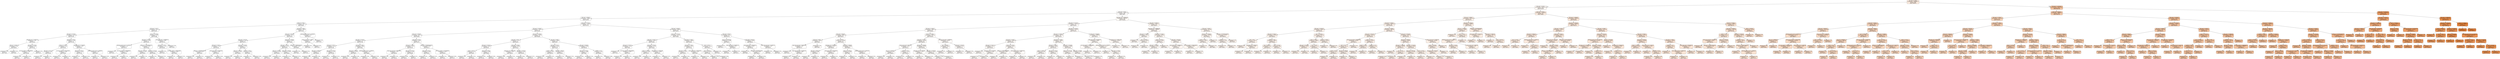 digraph Tree {
node [shape=box, style="filled, rounded", color="black", fontname="helvetica"] ;
edge [fontname="helvetica"] ;
0 [label="BTC_open <= 5698.3\nsquared_error = 16649391.11\nsamples = 508\nvalue = 3485.55", fillcolor="#fbebdf"] ;
1 [label="BTC_open <= 2120.7\nsquared_error = 1672244.53\nsamples = 378\nvalue = 1476.97", fillcolor="#fef8f4"] ;
0 -> 1 [labeldistance=2.5, labelangle=45, headlabel="True"] ;
2 [label="BTC_open <= 910.0\nsquared_error = 123911.18\nsamples = 284\nvalue = 786.5", fillcolor="#fefcfb"] ;
1 -> 2 ;
3 [label="BTC_high <= 560.95\nsquared_error = 17488.67\nsamples = 198\nvalue = 591.09", fillcolor="#fffefd"] ;
2 -> 3 ;
4 [label="BTC_low <= 433.2\nsquared_error = 546.1\nsamples = 66\nvalue = 436.51", fillcolor="#ffffff"] ;
3 -> 4 ;
5 [label="BTC_open <= 419.7\nsquared_error = 36.37\nsamples = 32\nvalue = 419.13", fillcolor="#ffffff"] ;
4 -> 5 ;
6 [label="BTC_open <= 413.55\nsquared_error = 12.65\nsamples = 20\nvalue = 414.78", fillcolor="#ffffff"] ;
5 -> 6 ;
7 [label="total_fees_usd <= 14402.19\nsquared_error = 2.52\nsamples = 7\nvalue = 410.49", fillcolor="#ffffff"] ;
6 -> 7 ;
8 [label="BTC_low <= 404.65\nsquared_error = 0.06\nsamples = 2\nvalue = 408.45", fillcolor="#ffffff"] ;
7 -> 8 ;
9 [label="squared_error = 0.0\nsamples = 1\nvalue = 408.2", fillcolor="#ffffff"] ;
8 -> 9 ;
10 [label="squared_error = 0.0\nsamples = 1\nvalue = 408.7", fillcolor="#ffffff"] ;
8 -> 10 ;
11 [label="BTC_open <= 411.95\nsquared_error = 0.63\nsamples = 5\nvalue = 411.51", fillcolor="#ffffff"] ;
7 -> 11 ;
12 [label="sum_lock_weight <= 375344928.0\nsquared_error = 0.25\nsamples = 3\nvalue = 410.98", fillcolor="#ffffff"] ;
11 -> 12 ;
13 [label="squared_error = 0.0\nsamples = 1\nvalue = 410.4", fillcolor="#ffffff"] ;
12 -> 13 ;
14 [label="squared_error = 0.04\nsamples = 2\nvalue = 411.37", fillcolor="#ffffff"] ;
12 -> 14 ;
15 [label="squared_error = -0.0\nsamples = 2\nvalue = 412.4", fillcolor="#ffffff"] ;
11 -> 15 ;
16 [label="BTC_open <= 416.6\nsquared_error = 1.96\nsamples = 13\nvalue = 417.22", fillcolor="#ffffff"] ;
6 -> 16 ;
17 [label="BTC_low <= 413.6\nsquared_error = 0.32\nsamples = 6\nvalue = 415.61", fillcolor="#ffffff"] ;
16 -> 17 ;
18 [label="BTC_high <= 417.15\nsquared_error = 0.03\nsamples = 3\nvalue = 414.93", fillcolor="#ffffff"] ;
17 -> 18 ;
19 [label="squared_error = 0.0\nsamples = 2\nvalue = 415.05", fillcolor="#ffffff"] ;
18 -> 19 ;
20 [label="squared_error = -0.0\nsamples = 1\nvalue = 414.7", fillcolor="#ffffff"] ;
18 -> 20 ;
21 [label="sum_lock_weight <= 403104736.0\nsquared_error = 0.05\nsamples = 3\nvalue = 416.02", fillcolor="#ffffff"] ;
17 -> 21 ;
22 [label="squared_error = 0.0\nsamples = 2\nvalue = 415.75", fillcolor="#ffffff"] ;
21 -> 22 ;
23 [label="squared_error = -0.0\nsamples = 1\nvalue = 416.2", fillcolor="#ffffff"] ;
21 -> 23 ;
24 [label="total_fees_usd <= 17448.63\nsquared_error = 0.39\nsamples = 7\nvalue = 418.22", fillcolor="#ffffff"] ;
16 -> 24 ;
25 [label="BTC_high <= 418.15\nsquared_error = 0.12\nsamples = 4\nvalue = 417.87", fillcolor="#ffffff"] ;
24 -> 25 ;
26 [label="squared_error = 0.0\nsamples = 1\nvalue = 417.0", fillcolor="#ffffff"] ;
25 -> 26 ;
27 [label="squared_error = 0.03\nsamples = 3\nvalue = 417.98", fillcolor="#ffffff"] ;
25 -> 27 ;
28 [label="addresses_active_count <= 460499.0\nsquared_error = 0.09\nsamples = 3\nvalue = 419.0", fillcolor="#ffffff"] ;
24 -> 28 ;
29 [label="squared_error = 0.0\nsamples = 1\nvalue = 418.5", fillcolor="#ffffff"] ;
28 -> 29 ;
30 [label="squared_error = 0.01\nsamples = 2\nvalue = 419.17", fillcolor="#ffffff"] ;
28 -> 30 ;
31 [label="BTC_low <= 423.85\nsquared_error = 9.64\nsamples = 12\nvalue = 424.88", fillcolor="#ffffff"] ;
5 -> 31 ;
32 [label="BTC_open <= 422.85\nsquared_error = 2.33\nsamples = 8\nvalue = 422.94", fillcolor="#ffffff"] ;
31 -> 32 ;
33 [label="addresses_active_count <= 441823.0\nsquared_error = 0.43\nsamples = 4\nvalue = 421.41", fillcolor="#ffffff"] ;
32 -> 33 ;
34 [label="squared_error = 0.0\nsamples = 1\nvalue = 420.1", fillcolor="#ffffff"] ;
33 -> 34 ;
35 [label="sum_lock_weight <= 508089936.0\nsquared_error = 0.16\nsamples = 3\nvalue = 421.63", fillcolor="#ffffff"] ;
33 -> 35 ;
36 [label="squared_error = 0.0\nsamples = 2\nvalue = 421.35", fillcolor="#ffffff"] ;
35 -> 36 ;
37 [label="squared_error = -0.0\nsamples = 1\nvalue = 422.2", fillcolor="#ffffff"] ;
35 -> 37 ;
38 [label="difficulty <= 172764905472.0\nsquared_error = 0.18\nsamples = 4\nvalue = 424.28", fillcolor="#ffffff"] ;
32 -> 38 ;
39 [label="BTC_open <= 424.65\nsquared_error = 0.0\nsamples = 2\nvalue = 424.67", fillcolor="#ffffff"] ;
38 -> 39 ;
40 [label="squared_error = 0.0\nsamples = 1\nvalue = 424.6", fillcolor="#ffffff"] ;
39 -> 40 ;
41 [label="squared_error = -0.0\nsamples = 1\nvalue = 424.7", fillcolor="#ffffff"] ;
39 -> 41 ;
42 [label="BTC_high <= 427.45\nsquared_error = 0.05\nsamples = 2\nvalue = 423.88", fillcolor="#ffffff"] ;
38 -> 42 ;
43 [label="squared_error = 0.0\nsamples = 1\nvalue = 423.5", fillcolor="#ffffff"] ;
42 -> 43 ;
44 [label="squared_error = 0.0\nsamples = 1\nvalue = 424.0", fillcolor="#ffffff"] ;
42 -> 44 ;
45 [label="mean_hash_rate <= 1398938.12\nsquared_error = 6.55\nsamples = 4\nvalue = 427.78", fillcolor="#ffffff"] ;
31 -> 45 ;
46 [label="BTC_open <= 427.0\nsquared_error = 1.02\nsamples = 3\nvalue = 426.99", fillcolor="#ffffff"] ;
45 -> 46 ;
47 [label="squared_error = 0.0\nsamples = 1\nvalue = 426.3", fillcolor="#ffffff"] ;
46 -> 47 ;
48 [label="sum_lock_weight <= 408812096.0\nsquared_error = 0.22\nsamples = 2\nvalue = 428.37", fillcolor="#ffffff"] ;
46 -> 48 ;
49 [label="squared_error = 0.0\nsamples = 1\nvalue = 428.7", fillcolor="#ffffff"] ;
48 -> 49 ;
50 [label="squared_error = -0.0\nsamples = 1\nvalue = 427.7", fillcolor="#ffffff"] ;
48 -> 50 ;
51 [label="squared_error = -0.0\nsamples = 1\nvalue = 434.9", fillcolor="#ffffff"] ;
45 -> 51 ;
52 [label="BTC_open <= 495.0\nsquared_error = 356.33\nsamples = 34\nvalue = 457.5", fillcolor="#fffffe"] ;
4 -> 52 ;
53 [label="BTC_open <= 452.75\nsquared_error = 45.74\nsamples = 31\nvalue = 452.95", fillcolor="#ffffff"] ;
52 -> 53 ;
54 [label="BTC_open <= 447.55\nsquared_error = 8.61\nsamples = 14\nvalue = 447.15", fillcolor="#ffffff"] ;
53 -> 54 ;
55 [label="BTC_open <= 444.5\nsquared_error = 2.59\nsamples = 7\nvalue = 444.68", fillcolor="#ffffff"] ;
54 -> 55 ;
56 [label="difficulty <= 186466557952.0\nsquared_error = 1.01\nsamples = 4\nvalue = 442.8", fillcolor="#ffffff"] ;
55 -> 56 ;
57 [label="squared_error = 0.0\nsamples = 1\nvalue = 441.2", fillcolor="#ffffff"] ;
56 -> 57 ;
58 [label="squared_error = 0.2\nsamples = 3\nvalue = 443.33", fillcolor="#ffffff"] ;
56 -> 58 ;
59 [label="mean_hash_rate <= 1239016.38\nsquared_error = 0.31\nsamples = 3\nvalue = 445.76", fillcolor="#ffffff"] ;
55 -> 59 ;
60 [label="squared_error = 0.0\nsamples = 1\nvalue = 447.0", fillcolor="#ffffff"] ;
59 -> 60 ;
61 [label="squared_error = 0.06\nsamples = 2\nvalue = 445.55", fillcolor="#ffffff"] ;
59 -> 61 ;
62 [label="BTC_open <= 449.55\nsquared_error = 1.14\nsamples = 7\nvalue = 449.87", fillcolor="#ffffff"] ;
54 -> 62 ;
63 [label="BTC_low <= 443.55\nsquared_error = 0.25\nsamples = 3\nvalue = 448.63", fillcolor="#ffffff"] ;
62 -> 63 ;
64 [label="squared_error = 0.0\nsamples = 1\nvalue = 449.3", fillcolor="#ffffff"] ;
63 -> 64 ;
65 [label="squared_error = 0.04\nsamples = 2\nvalue = 448.3", fillcolor="#ffffff"] ;
63 -> 65 ;
66 [label="BTC_low <= 442.2\nsquared_error = 0.58\nsamples = 4\nvalue = 450.4", fillcolor="#ffffff"] ;
62 -> 66 ;
67 [label="squared_error = 0.0\nsamples = 1\nvalue = 452.2", fillcolor="#ffffff"] ;
66 -> 67 ;
68 [label="squared_error = 0.05\nsamples = 3\nvalue = 450.1", fillcolor="#ffffff"] ;
66 -> 68 ;
69 [label="BTC_open <= 463.85\nsquared_error = 23.01\nsamples = 17\nvalue = 458.03", fillcolor="#fffffe"] ;
53 -> 69 ;
70 [label="BTC_open <= 457.0\nsquared_error = 5.79\nsamples = 15\nvalue = 456.51", fillcolor="#fffffe"] ;
69 -> 70 ;
71 [label="BTC_low <= 453.15\nsquared_error = 0.95\nsamples = 8\nvalue = 454.66", fillcolor="#ffffff"] ;
70 -> 71 ;
72 [label="squared_error = 0.31\nsamples = 6\nvalue = 454.19", fillcolor="#ffffff"] ;
71 -> 72 ;
73 [label="squared_error = 0.22\nsamples = 2\nvalue = 456.07", fillcolor="#fffffe"] ;
71 -> 73 ;
74 [label="BTC_open <= 459.05\nsquared_error = 1.59\nsamples = 7\nvalue = 458.98", fillcolor="#fffffe"] ;
70 -> 74 ;
75 [label="squared_error = 0.12\nsamples = 4\nvalue = 458.18", fillcolor="#fffffe"] ;
74 -> 75 ;
76 [label="squared_error = 0.75\nsamples = 3\nvalue = 460.57", fillcolor="#fffffe"] ;
74 -> 76 ;
77 [label="difficulty <= 188995182592.0\nsquared_error = 14.22\nsamples = 2\nvalue = 468.67", fillcolor="#fffffe"] ;
69 -> 77 ;
78 [label="squared_error = 0.0\nsamples = 1\nvalue = 466.0", fillcolor="#fffffe"] ;
77 -> 78 ;
79 [label="squared_error = 0.0\nsamples = 1\nvalue = 474.0", fillcolor="#fffffe"] ;
77 -> 79 ;
80 [label="addresses_active_count <= 519200.5\nsquared_error = 49.3\nsamples = 3\nvalue = 525.73", fillcolor="#fffefe"] ;
52 -> 80 ;
81 [label="mean_tx_size_usd <= 2008.3\nsquared_error = 2.89\nsamples = 2\nvalue = 530.6", fillcolor="#fffefe"] ;
80 -> 81 ;
82 [label="squared_error = 0.0\nsamples = 1\nvalue = 528.9", fillcolor="#fffefe"] ;
81 -> 82 ;
83 [label="squared_error = 0.0\nsamples = 1\nvalue = 532.3", fillcolor="#fffefe"] ;
81 -> 83 ;
84 [label="squared_error = 0.0\nsamples = 1\nvalue = 516.0", fillcolor="#fffefe"] ;
80 -> 84 ;
85 [label="BTC_open <= 703.35\nsquared_error = 7422.83\nsamples = 132\nvalue = 671.42", fillcolor="#fffdfc"] ;
3 -> 85 ;
86 [label="BTC_open <= 626.95\nsquared_error = 1434.67\nsamples = 92\nvalue = 624.02", fillcolor="#fffefd"] ;
85 -> 86 ;
87 [label="BTC_open <= 594.85\nsquared_error = 322.21\nsamples = 49\nvalue = 594.96", fillcolor="#fffefd"] ;
86 -> 87 ;
88 [label="BTC_open <= 579.25\nsquared_error = 51.21\nsamples = 25\nvalue = 577.96", fillcolor="#fffefd"] ;
87 -> 88 ;
89 [label="BTC_open <= 573.1\nsquared_error = 11.25\nsamples = 15\nvalue = 572.45", fillcolor="#fffefd"] ;
88 -> 89 ;
90 [label="BTC_open <= 568.05\nsquared_error = 3.9\nsamples = 6\nvalue = 569.52", fillcolor="#fffefd"] ;
89 -> 90 ;
91 [label="squared_error = 0.08\nsamples = 2\nvalue = 566.6", fillcolor="#fffefd"] ;
90 -> 91 ;
92 [label="squared_error = 0.94\nsamples = 4\nvalue = 570.61", fillcolor="#fffefd"] ;
90 -> 92 ;
93 [label="BTC_open <= 576.45\nsquared_error = 1.41\nsamples = 9\nvalue = 575.38", fillcolor="#fffefd"] ;
89 -> 93 ;
94 [label="squared_error = 0.3\nsamples = 7\nvalue = 574.88", fillcolor="#fffefd"] ;
93 -> 94 ;
95 [label="squared_error = 0.12\nsamples = 2\nvalue = 577.65", fillcolor="#fffefd"] ;
93 -> 95 ;
96 [label="BTC_open <= 586.2\nsquared_error = 12.66\nsamples = 10\nvalue = 585.1", fillcolor="#fffefd"] ;
88 -> 96 ;
97 [label="BTC_open <= 581.65\nsquared_error = 2.72\nsamples = 6\nvalue = 582.47", fillcolor="#fffefd"] ;
96 -> 97 ;
98 [label="squared_error = 0.01\nsamples = 2\nvalue = 580.6", fillcolor="#fffefd"] ;
97 -> 98 ;
99 [label="squared_error = 0.63\nsamples = 4\nvalue = 583.72", fillcolor="#fffefd"] ;
97 -> 99 ;
100 [label="addresses_active_count <= 519504.0\nsquared_error = 2.86\nsamples = 4\nvalue = 588.86", fillcolor="#fffefd"] ;
96 -> 100 ;
101 [label="squared_error = 0.03\nsamples = 2\nvalue = 587.4", fillcolor="#fffefd"] ;
100 -> 101 ;
102 [label="squared_error = 0.02\nsamples = 2\nvalue = 590.8", fillcolor="#fffefd"] ;
100 -> 102 ;
103 [label="BTC_open <= 613.8\nsquared_error = 44.01\nsamples = 24\nvalue = 611.12", fillcolor="#fffefd"] ;
87 -> 103 ;
104 [label="BTC_open <= 606.4\nsquared_error = 11.75\nsamples = 17\nvalue = 607.87", fillcolor="#fffefd"] ;
103 -> 104 ;
105 [label="mean_lock_size_ytes <= 596339.22\nsquared_error = 7.21\nsamples = 4\nvalue = 602.94", fillcolor="#fffefd"] ;
104 -> 105 ;
106 [label="squared_error = 0.0\nsamples = 1\nvalue = 598.8", fillcolor="#fffefd"] ;
105 -> 106 ;
107 [label="squared_error = 2.01\nsamples = 3\nvalue = 604.32", fillcolor="#fffefd"] ;
105 -> 107 ;
108 [label="BTC_open <= 610.25\nsquared_error = 1.91\nsamples = 13\nvalue = 609.59", fillcolor="#fffefd"] ;
104 -> 108 ;
109 [label="squared_error = 0.95\nsamples = 9\nvalue = 608.79", fillcolor="#fffefd"] ;
108 -> 109 ;
110 [label="squared_error = 0.2\nsamples = 4\nvalue = 611.1", fillcolor="#fffefd"] ;
108 -> 110 ;
111 [label="difficulty <= 239639322624.0\nsquared_error = 9.94\nsamples = 7\nvalue = 621.19", fillcolor="#fffefd"] ;
103 -> 111 ;
112 [label="BTC_open <= 623.2\nsquared_error = 2.82\nsamples = 4\nvalue = 623.01", fillcolor="#fffefd"] ;
111 -> 112 ;
113 [label="squared_error = 0.23\nsamples = 2\nvalue = 621.62", fillcolor="#fffefd"] ;
112 -> 113 ;
114 [label="squared_error = 0.27\nsamples = 2\nvalue = 624.87", fillcolor="#fffefd"] ;
112 -> 114 ;
115 [label="sum_lock_weight <= 437563040.0\nsquared_error = 0.67\nsamples = 3\nvalue = 616.93", fillcolor="#fffefd"] ;
111 -> 115 ;
116 [label="squared_error = 0.0\nsamples = 1\nvalue = 615.8", fillcolor="#fffefd"] ;
115 -> 116 ;
117 [label="squared_error = 0.04\nsamples = 2\nvalue = 617.5", fillcolor="#fffefd"] ;
115 -> 117 ;
118 [label="BTC_open <= 659.85\nsquared_error = 412.42\nsamples = 43\nvalue = 660.93", fillcolor="#fffdfc"] ;
86 -> 118 ;
119 [label="BTC_open <= 642.7\nsquared_error = 77.27\nsamples = 23\nvalue = 644.41", fillcolor="#fffdfd"] ;
118 -> 119 ;
120 [label="BTC_open <= 633.25\nsquared_error = 20.97\nsamples = 9\nvalue = 635.31", fillcolor="#fffdfd"] ;
119 -> 120 ;
121 [label="GOLD <= 633.75\nsquared_error = 0.75\nsamples = 3\nvalue = 629.5", fillcolor="#fffefd"] ;
120 -> 121 ;
122 [label="squared_error = 0.0\nsamples = 1\nvalue = 630.5", fillcolor="#fffefd"] ;
121 -> 122 ;
123 [label="squared_error = 0.14\nsamples = 2\nvalue = 628.83", fillcolor="#fffefd"] ;
121 -> 123 ;
124 [label="BTC_open <= 639.0\nsquared_error = 2.98\nsamples = 6\nvalue = 638.54", fillcolor="#fffdfd"] ;
120 -> 124 ;
125 [label="squared_error = 0.39\nsamples = 4\nvalue = 637.06", fillcolor="#fffdfd"] ;
124 -> 125 ;
126 [label="squared_error = 0.03\nsamples = 2\nvalue = 640.4", fillcolor="#fffdfd"] ;
124 -> 126 ;
127 [label="BTC_open <= 648.8\nsquared_error = 12.83\nsamples = 14\nvalue = 651.12", fillcolor="#fffdfc"] ;
119 -> 127 ;
128 [label="total_fees_usd <= 38473.89\nsquared_error = 0.57\nsamples = 3\nvalue = 646.53", fillcolor="#fffdfd"] ;
127 -> 128 ;
129 [label="squared_error = 0.04\nsamples = 2\nvalue = 646.86", fillcolor="#fffdfd"] ;
128 -> 129 ;
130 [label="squared_error = -0.0\nsamples = 1\nvalue = 644.9", fillcolor="#fffdfd"] ;
128 -> 130 ;
131 [label="BTC_open <= 652.05\nsquared_error = 4.32\nsamples = 11\nvalue = 653.23", fillcolor="#fffdfc"] ;
127 -> 131 ;
132 [label="squared_error = 0.08\nsamples = 3\nvalue = 650.84", fillcolor="#fffdfc"] ;
131 -> 132 ;
133 [label="squared_error = 1.17\nsamples = 8\nvalue = 654.72", fillcolor="#fffdfc"] ;
131 -> 133 ;
134 [label="BTC_open <= 683.6\nsquared_error = 150.81\nsamples = 20\nvalue = 679.1", fillcolor="#fffdfc"] ;
118 -> 134 ;
135 [label="BTC_open <= 671.9\nsquared_error = 23.64\nsamples = 13\nvalue = 671.36", fillcolor="#fffdfc"] ;
134 -> 135 ;
136 [label="SILVER <= 18.53\nsquared_error = 8.0\nsamples = 8\nvalue = 667.69", fillcolor="#fffdfc"] ;
135 -> 136 ;
137 [label="squared_error = 3.14\nsamples = 4\nvalue = 665.42", fillcolor="#fffdfc"] ;
136 -> 137 ;
138 [label="squared_error = 0.17\nsamples = 4\nvalue = 670.42", fillcolor="#fffdfc"] ;
136 -> 138 ;
139 [label="BTC_high <= 688.15\nsquared_error = 6.2\nsamples = 5\nvalue = 675.84", fillcolor="#fffdfc"] ;
135 -> 139 ;
140 [label="squared_error = 1.12\nsamples = 4\nvalue = 675.04", fillcolor="#fffdfc"] ;
139 -> 140 ;
141 [label="squared_error = -0.0\nsamples = 1\nvalue = 682.3", fillcolor="#fffdfc"] ;
139 -> 141 ;
142 [label="BTC_open <= 694.05\nsquared_error = 45.68\nsamples = 7\nvalue = 694.58", fillcolor="#fffdfc"] ;
134 -> 142 ;
143 [label="BTC_high <= 744.95\nsquared_error = 5.88\nsamples = 3\nvalue = 686.7", fillcolor="#fffdfc"] ;
142 -> 143 ;
144 [label="squared_error = 0.38\nsamples = 2\nvalue = 685.33", fillcolor="#fffdfc"] ;
143 -> 144 ;
145 [label="squared_error = -0.0\nsamples = 1\nvalue = 690.8", fillcolor="#fffdfc"] ;
143 -> 145 ;
146 [label="COPPER <= 1.02\nsquared_error = 3.22\nsamples = 4\nvalue = 699.83", fillcolor="#fffdfc"] ;
142 -> 146 ;
147 [label="squared_error = 0.0\nsamples = 1\nvalue = 702.1", fillcolor="#fffdfc"] ;
146 -> 147 ;
148 [label="squared_error = 0.98\nsamples = 3\nvalue = 698.7", fillcolor="#fffdfc"] ;
146 -> 148 ;
149 [label="BTC_high <= 835.85\nsquared_error = 3849.6\nsamples = 40\nvalue = 782.53", fillcolor="#fefdfb"] ;
85 -> 149 ;
150 [label="BTC_open <= 747.45\nsquared_error = 501.82\nsamples = 30\nvalue = 748.66", fillcolor="#fffdfb"] ;
149 -> 150 ;
151 [label="BTC_high <= 724.55\nsquared_error = 159.72\nsamples = 15\nvalue = 729.62", fillcolor="#fffdfc"] ;
150 -> 151 ;
152 [label="BTC_open <= 707.25\nsquared_error = 15.23\nsamples = 3\nvalue = 708.8", fillcolor="#fffdfc"] ;
151 -> 152 ;
153 [label="squared_error = 0.0\nsamples = 1\nvalue = 704.6", fillcolor="#fffdfc"] ;
152 -> 153 ;
154 [label="sum_lock_weight <= 469340368.0\nsquared_error = 5.78\nsamples = 2\nvalue = 711.6", fillcolor="#fffdfc"] ;
152 -> 154 ;
155 [label="squared_error = 0.0\nsamples = 1\nvalue = 715.0", fillcolor="#fffdfc"] ;
154 -> 155 ;
156 [label="squared_error = -0.0\nsamples = 1\nvalue = 709.9", fillcolor="#fffdfc"] ;
154 -> 156 ;
157 [label="BTC_open <= 735.15\nsquared_error = 27.02\nsamples = 12\nvalue = 736.13", fillcolor="#fffdfc"] ;
151 -> 157 ;
158 [label="JP225 <= 17042.5\nsquared_error = 8.39\nsamples = 6\nvalue = 731.47", fillcolor="#fffdfc"] ;
157 -> 158 ;
159 [label="squared_error = 0.06\nsamples = 3\nvalue = 733.9", fillcolor="#fffdfc"] ;
158 -> 159 ;
160 [label="squared_error = 1.16\nsamples = 3\nvalue = 728.23", fillcolor="#fffdfc"] ;
158 -> 160 ;
161 [label="total_fees_usd <= 58356.08\nsquared_error = 11.48\nsamples = 6\nvalue = 739.76", fillcolor="#fffdfc"] ;
157 -> 161 ;
162 [label="squared_error = 2.4\nsamples = 2\nvalue = 745.45", fillcolor="#fffdfb"] ;
161 -> 162 ;
163 [label="squared_error = 2.17\nsamples = 4\nvalue = 738.13", fillcolor="#fffdfc"] ;
161 -> 163 ;
164 [label="BTC_open <= 769.8\nsquared_error = 206.36\nsamples = 15\nvalue = 765.32", fillcolor="#fffdfb"] ;
150 -> 164 ;
165 [label="BTC_open <= 759.6\nsquared_error = 25.75\nsamples = 8\nvalue = 757.54", fillcolor="#fffdfb"] ;
164 -> 165 ;
166 [label="BTC_high <= 757.4\nsquared_error = 6.77\nsamples = 5\nvalue = 754.23", fillcolor="#fffdfb"] ;
165 -> 166 ;
167 [label="squared_error = 0.0\nsamples = 1\nvalue = 747.9", fillcolor="#fffdfb"] ;
166 -> 167 ;
168 [label="squared_error = 3.04\nsamples = 4\nvalue = 754.86", fillcolor="#fffdfb"] ;
166 -> 168 ;
169 [label="mean_hash_rate <= 1854078.94\nsquared_error = 3.71\nsamples = 3\nvalue = 763.6", fillcolor="#fffdfb"] ;
165 -> 169 ;
170 [label="squared_error = 0.0\nsamples = 1\nvalue = 761.0", fillcolor="#fffdfb"] ;
169 -> 170 ;
171 [label="squared_error = 0.49\nsamples = 2\nvalue = 764.9", fillcolor="#fffdfb"] ;
169 -> 171 ;
172 [label="SPX <= 2272.7\nsquared_error = 139.74\nsamples = 7\nvalue = 784.24", fillcolor="#fefcfb"] ;
164 -> 172 ;
173 [label="SPX <= 2266.23\nsquared_error = 33.03\nsamples = 6\nvalue = 779.93", fillcolor="#fefdfb"] ;
172 -> 173 ;
174 [label="squared_error = 3.03\nsamples = 4\nvalue = 776.1", fillcolor="#fefdfb"] ;
173 -> 174 ;
175 [label="squared_error = 4.84\nsamples = 2\nvalue = 787.6", fillcolor="#fefcfb"] ;
173 -> 175 ;
176 [label="squared_error = 0.0\nsamples = 1\nvalue = 810.1", fillcolor="#fefcfb"] ;
172 -> 176 ;
177 [label="BTC_open <= 857.7\nsquared_error = 970.4\nsamples = 10\nvalue = 877.76", fillcolor="#fefcfa"] ;
149 -> 177 ;
178 [label="xfer_cnt <= 625176.5\nsquared_error = 12.88\nsamples = 3\nvalue = 824.72", fillcolor="#fefcfb"] ;
177 -> 178 ;
179 [label="squared_error = 0.0\nsamples = 1\nvalue = 821.2", fillcolor="#fefcfb"] ;
178 -> 179 ;
180 [label="mean_hash_rate <= 2548761.12\nsquared_error = 0.9\nsamples = 2\nvalue = 828.25", fillcolor="#fefcfb"] ;
178 -> 180 ;
181 [label="squared_error = 0.0\nsamples = 1\nvalue = 829.2", fillcolor="#fefcfb"] ;
180 -> 181 ;
182 [label="squared_error = 0.0\nsamples = 1\nvalue = 827.3", fillcolor="#fefcfb"] ;
180 -> 182 ;
183 [label="BTC_open <= 897.45\nsquared_error = 39.36\nsamples = 7\nvalue = 895.44", fillcolor="#fefcfa"] ;
177 -> 183 ;
184 [label="mean_hash_rate <= 2361645.12\nsquared_error = 11.53\nsamples = 5\nvalue = 891.55", fillcolor="#fefcfa"] ;
183 -> 184 ;
185 [label="squared_error = 0.0\nsamples = 1\nvalue = 886.2", fillcolor="#fefcfa"] ;
184 -> 185 ;
186 [label="difficulty <= 323526901760.0\nsquared_error = 2.66\nsamples = 4\nvalue = 893.33", fillcolor="#fefcfa"] ;
184 -> 186 ;
187 [label="squared_error = 0.0\nsamples = 1\nvalue = 891.1", fillcolor="#fefcfa"] ;
186 -> 187 ;
188 [label="squared_error = 0.25\nsamples = 3\nvalue = 894.45", fillcolor="#fefcfa"] ;
186 -> 188 ;
189 [label="mean_lock_size_ytes <= 913875.12\nsquared_error = 4.14\nsamples = 2\nvalue = 903.22", fillcolor="#fefcfa"] ;
183 -> 189 ;
190 [label="squared_error = 0.0\nsamples = 1\nvalue = 899.7", fillcolor="#fefcfa"] ;
189 -> 190 ;
191 [label="squared_error = 0.0\nsamples = 1\nvalue = 904.4", fillcolor="#fefcfa"] ;
189 -> 191 ;
192 [label="total_fees_usd <= 399404.62\nsquared_error = 82810.07\nsamples = 86\nvalue = 1228.66", fillcolor="#fefaf6"] ;
2 -> 192 ;
193 [label="BTC_open <= 1127.95\nsquared_error = 17501.93\nsamples = 70\nvalue = 1118.51", fillcolor="#fefaf8"] ;
192 -> 193 ;
194 [label="BTC_open <= 1001.8\nsquared_error = 2660.22\nsamples = 37\nvalue = 1009.62", fillcolor="#fefbf9"] ;
193 -> 194 ;
195 [label="BTC_open <= 949.35\nsquared_error = 586.23\nsamples = 15\nvalue = 955.23", fillcolor="#fefbf9"] ;
194 -> 195 ;
196 [label="BTC_high <= 962.0\nsquared_error = 120.45\nsamples = 5\nvalue = 925.6", fillcolor="#fefcfa"] ;
195 -> 196 ;
197 [label="mean_lock_size_ytes <= 845323.56\nsquared_error = 1.87\nsamples = 4\nvalue = 917.14", fillcolor="#fefcfa"] ;
196 -> 197 ;
198 [label="squared_error = 0.0\nsamples = 1\nvalue = 915.6", fillcolor="#fefcfa"] ;
197 -> 198 ;
199 [label="mean_lock_size_ytes <= 854001.44\nsquared_error = 0.48\nsamples = 3\nvalue = 918.17", fillcolor="#fefcfa"] ;
197 -> 199 ;
200 [label="squared_error = 0.0\nsamples = 1\nvalue = 917.2", fillcolor="#fefcfa"] ;
199 -> 200 ;
201 [label="squared_error = 0.02\nsamples = 2\nvalue = 918.65", fillcolor="#fefcfa"] ;
199 -> 201 ;
202 [label="squared_error = -0.0\nsamples = 1\nvalue = 939.7", fillcolor="#fefbf9"] ;
196 -> 202 ;
203 [label="DJI <= 19790.0\nsquared_error = 116.88\nsamples = 10\nvalue = 971.03", fillcolor="#fefbf9"] ;
195 -> 203 ;
204 [label="total_fees_usd <= 87193.82\nsquared_error = 25.72\nsamples = 6\nvalue = 965.39", fillcolor="#fefbf9"] ;
203 -> 204 ;
205 [label="BTC_high <= 983.55\nsquared_error = 4.84\nsamples = 2\nvalue = 961.2", fillcolor="#fefbf9"] ;
204 -> 205 ;
206 [label="squared_error = 0.0\nsamples = 1\nvalue = 959.0", fillcolor="#fefbf9"] ;
205 -> 206 ;
207 [label="squared_error = 0.0\nsamples = 1\nvalue = 963.4", fillcolor="#fefbf9"] ;
205 -> 207 ;
208 [label="mean_hash_rate <= 3913650.25\nsquared_error = 4.41\nsamples = 4\nvalue = 970.42", fillcolor="#fefbf9"] ;
204 -> 208 ;
209 [label="squared_error = 0.2\nsamples = 3\nvalue = 971.45", fillcolor="#fefbf9"] ;
208 -> 209 ;
210 [label="squared_error = 0.0\nsamples = 1\nvalue = 966.3", fillcolor="#fefbf9"] ;
208 -> 210 ;
211 [label="BTC_open <= 985.85\nsquared_error = 40.03\nsamples = 4\nvalue = 986.52", fillcolor="#fefbf9"] ;
203 -> 211 ;
212 [label="BTC_low <= 960.25\nsquared_error = 2.89\nsamples = 2\nvalue = 980.7", fillcolor="#fefbf9"] ;
211 -> 212 ;
213 [label="squared_error = 0.0\nsamples = 1\nvalue = 979.0", fillcolor="#fefbf9"] ;
212 -> 213 ;
214 [label="squared_error = -0.0\nsamples = 1\nvalue = 982.4", fillcolor="#fefbf9"] ;
212 -> 214 ;
215 [label="addresses_active_count <= 697710.5\nsquared_error = 9.3\nsamples = 2\nvalue = 992.35", fillcolor="#fefbf9"] ;
211 -> 215 ;
216 [label="squared_error = 0.0\nsamples = 1\nvalue = 995.4", fillcolor="#fefbf9"] ;
215 -> 216 ;
217 [label="squared_error = 0.0\nsamples = 1\nvalue = 989.3", fillcolor="#fefbf9"] ;
215 -> 217 ;
218 [label="BTC_low <= 1059.1\nsquared_error = 1040.36\nsamples = 22\nvalue = 1042.55", fillcolor="#fefbf8"] ;
194 -> 218 ;
219 [label="BTC_open <= 1027.2\nsquared_error = 316.63\nsamples = 18\nvalue = 1030.76", fillcolor="#fefbf8"] ;
218 -> 219 ;
220 [label="mean_tx_size_usd <= 1827.02\nsquared_error = 18.27\nsamples = 7\nvalue = 1011.82", fillcolor="#fefbf9"] ;
219 -> 220 ;
221 [label="xfer_cnt <= 607035.5\nsquared_error = 0.0\nsamples = 3\nvalue = 1008.26", fillcolor="#fefbf9"] ;
220 -> 221 ;
222 [label="squared_error = 0.0\nsamples = 2\nvalue = 1008.3", fillcolor="#fefbf9"] ;
221 -> 222 ;
223 [label="squared_error = -0.0\nsamples = 1\nvalue = 1008.2", fillcolor="#fefbf9"] ;
221 -> 223 ;
224 [label="COPPER <= 2.66\nsquared_error = 11.13\nsamples = 4\nvalue = 1015.39", fillcolor="#fefbf9"] ;
220 -> 224 ;
225 [label="squared_error = 2.87\nsamples = 3\nvalue = 1014.18", fillcolor="#fefbf9"] ;
224 -> 225 ;
226 [label="squared_error = -0.0\nsamples = 1\nvalue = 1022.6", fillcolor="#fefbf9"] ;
224 -> 226 ;
227 [label="BTC_open <= 1038.45\nsquared_error = 52.95\nsamples = 11\nvalue = 1045.48", fillcolor="#fefbf8"] ;
219 -> 227 ;
228 [label="total_fees_usd <= 177890.83\nsquared_error = 1.74\nsamples = 3\nvalue = 1032.97", fillcolor="#fefbf8"] ;
227 -> 228 ;
229 [label="squared_error = 0.0\nsamples = 1\nvalue = 1031.8", fillcolor="#fefbf8"] ;
228 -> 229 ;
230 [label="squared_error = 0.72\nsamples = 2\nvalue = 1034.15", fillcolor="#fefbf8"] ;
228 -> 230 ;
231 [label="BTC_open <= 1045.95\nsquared_error = 10.11\nsamples = 8\nvalue = 1049.06", fillcolor="#fefbf8"] ;
227 -> 231 ;
232 [label="squared_error = 1.56\nsamples = 2\nvalue = 1043.15", fillcolor="#fefbf8"] ;
231 -> 232 ;
233 [label="squared_error = 4.74\nsamples = 6\nvalue = 1050.04", fillcolor="#fefbf8"] ;
231 -> 233 ;
234 [label="mean_lock_size_ytes <= 960819.0\nsquared_error = 201.97\nsamples = 4\nvalue = 1105.45", fillcolor="#fefaf8"] ;
218 -> 234 ;
235 [label="DJI <= 20639.0\nsquared_error = 98.01\nsamples = 2\nvalue = 1087.5", fillcolor="#fefaf8"] ;
234 -> 235 ;
236 [label="squared_error = 0.0\nsamples = 1\nvalue = 1097.4", fillcolor="#fefaf8"] ;
235 -> 236 ;
237 [label="squared_error = 0.0\nsamples = 1\nvalue = 1077.6", fillcolor="#fefbf8"] ;
235 -> 237 ;
238 [label="BTC_high <= 1192.15\nsquared_error = 12.3\nsamples = 2\nvalue = 1114.43", fillcolor="#fefaf8"] ;
234 -> 238 ;
239 [label="squared_error = 0.0\nsamples = 1\nvalue = 1120.5", fillcolor="#fefaf8"] ;
238 -> 239 ;
240 [label="squared_error = -0.0\nsamples = 1\nvalue = 1112.4", fillcolor="#fefaf8"] ;
238 -> 240 ;
241 [label="BTC_open <= 1270.65\nsquared_error = 5745.37\nsamples = 33\nvalue = 1241.51", fillcolor="#fef9f6"] ;
193 -> 241 ;
242 [label="BTC_open <= 1199.15\nsquared_error = 1337.23\nsamples = 26\nvalue = 1202.28", fillcolor="#fefaf7"] ;
241 -> 242 ;
243 [label="BTC_open <= 1160.5\nsquared_error = 339.63\nsamples = 11\nvalue = 1167.88", fillcolor="#fefaf7"] ;
242 -> 243 ;
244 [label="BTC_open <= 1141.2\nsquared_error = 20.71\nsamples = 4\nvalue = 1146.33", fillcolor="#fefaf7"] ;
243 -> 244 ;
245 [label="squared_error = 0.0\nsamples = 1\nvalue = 1135.4", fillcolor="#fefaf7"] ;
244 -> 245 ;
246 [label="total_fees_usd <= 212798.55\nsquared_error = 0.94\nsamples = 3\nvalue = 1148.15", fillcolor="#fefaf7"] ;
244 -> 246 ;
247 [label="squared_error = 0.0\nsamples = 1\nvalue = 1149.1", fillcolor="#fefaf7"] ;
246 -> 247 ;
248 [label="squared_error = 0.08\nsamples = 2\nvalue = 1147.2", fillcolor="#fefaf7"] ;
246 -> 248 ;
249 [label="BTC_low <= 1173.0\nsquared_error = 58.77\nsamples = 7\nvalue = 1181.6", fillcolor="#fefaf7"] ;
243 -> 249 ;
250 [label="difficulty <= 480794329088.0\nsquared_error = 2.98\nsamples = 5\nvalue = 1176.03", fillcolor="#fefaf7"] ;
249 -> 250 ;
251 [label="squared_error = 0.0\nsamples = 1\nvalue = 1171.9", fillcolor="#fefaf7"] ;
250 -> 251 ;
252 [label="squared_error = 0.16\nsamples = 4\nvalue = 1176.72", fillcolor="#fefaf7"] ;
250 -> 252 ;
253 [label="mean_lock_size_ytes <= 968374.53\nsquared_error = 7.02\nsamples = 2\nvalue = 1191.35", fillcolor="#fefaf7"] ;
249 -> 253 ;
254 [label="squared_error = 0.0\nsamples = 1\nvalue = 1194.0", fillcolor="#fefaf7"] ;
253 -> 254 ;
255 [label="squared_error = 0.0\nsamples = 1\nvalue = 1188.7", fillcolor="#fefaf7"] ;
253 -> 255 ;
256 [label="BTC_open <= 1228.9\nsquared_error = 309.01\nsamples = 15\nvalue = 1231.76", fillcolor="#fefaf6"] ;
242 -> 256 ;
257 [label="BTC_high <= 1222.1\nsquared_error = 68.86\nsamples = 5\nvalue = 1214.08", fillcolor="#fefaf7"] ;
256 -> 257 ;
258 [label="JP225 <= 18405.0\nsquared_error = 7.99\nsamples = 3\nvalue = 1207.02", fillcolor="#fefaf7"] ;
257 -> 258 ;
259 [label="squared_error = 0.0\nsamples = 1\nvalue = 1212.5", fillcolor="#fefaf7"] ;
258 -> 259 ;
260 [label="squared_error = 0.61\nsamples = 2\nvalue = 1205.65", fillcolor="#fefaf7"] ;
258 -> 260 ;
261 [label="BTC_open <= 1222.9\nsquared_error = 4.84\nsamples = 2\nvalue = 1222.9", fillcolor="#fefaf6"] ;
257 -> 261 ;
262 [label="squared_error = 0.0\nsamples = 1\nvalue = 1220.7", fillcolor="#fefaf7"] ;
261 -> 262 ;
263 [label="squared_error = -0.0\nsamples = 1\nvalue = 1225.1", fillcolor="#fefaf6"] ;
261 -> 263 ;
264 [label="BTC_open <= 1245.65\nsquared_error = 78.68\nsamples = 10\nvalue = 1245.02", fillcolor="#fef9f6"] ;
256 -> 264 ;
265 [label="BTC_low <= 1177.65\nsquared_error = 8.72\nsamples = 5\nvalue = 1238.47", fillcolor="#fef9f6"] ;
264 -> 265 ;
266 [label="squared_error = 0.0\nsamples = 1\nvalue = 1232.7", fillcolor="#fefaf6"] ;
265 -> 266 ;
267 [label="squared_error = 3.7\nsamples = 4\nvalue = 1239.43", fillcolor="#fef9f6"] ;
265 -> 267 ;
268 [label="BTC_open <= 1259.9\nsquared_error = 32.3\nsamples = 5\nvalue = 1254.2", fillcolor="#fef9f6"] ;
264 -> 268 ;
269 [label="squared_error = 8.5\nsamples = 4\nvalue = 1251.68", fillcolor="#fef9f6"] ;
268 -> 269 ;
270 [label="squared_error = -0.0\nsamples = 1\nvalue = 1264.3", fillcolor="#fef9f6"] ;
268 -> 270 ;
271 [label="BTC_open <= 1383.85\nsquared_error = 2800.39\nsamples = 7\nvalue = 1343.51", fillcolor="#fef9f5"] ;
241 -> 271 ;
272 [label="mean_hash_rate <= 3516659.75\nsquared_error = 784.8\nsamples = 5\nvalue = 1320.42", fillcolor="#fef9f5"] ;
271 -> 272 ;
273 [label="sum_lock_weight <= 558582080.0\nsquared_error = 7.44\nsamples = 2\nvalue = 1281.72", fillcolor="#fef9f6"] ;
272 -> 273 ;
274 [label="squared_error = -0.0\nsamples = 1\nvalue = 1283.3", fillcolor="#fef9f6"] ;
273 -> 274 ;
275 [label="squared_error = 0.0\nsamples = 1\nvalue = 1277.0", fillcolor="#fef9f6"] ;
273 -> 275 ;
276 [label="addresses_active_count <= 720007.5\nsquared_error = 50.21\nsamples = 3\nvalue = 1339.78", fillcolor="#fef9f5"] ;
272 -> 276 ;
277 [label="squared_error = 0.0\nsamples = 1\nvalue = 1351.9", fillcolor="#fef9f5"] ;
276 -> 277 ;
278 [label="BTC_open <= 1334.6\nsquared_error = 1.61\nsamples = 2\nvalue = 1335.73", fillcolor="#fef9f5"] ;
276 -> 278 ;
279 [label="squared_error = 0.0\nsamples = 1\nvalue = 1332.9", fillcolor="#fef9f5"] ;
278 -> 279 ;
280 [label="squared_error = 0.0\nsamples = 1\nvalue = 1336.3", fillcolor="#fef9f5"] ;
278 -> 280 ;
281 [label="total_fees_usd <= 389131.89\nsquared_error = 201.34\nsamples = 2\nvalue = 1435.87", fillcolor="#fef8f4"] ;
271 -> 281 ;
282 [label="squared_error = 0.0\nsamples = 1\nvalue = 1445.9", fillcolor="#fef8f4"] ;
281 -> 282 ;
283 [label="squared_error = -0.0\nsamples = 1\nvalue = 1415.8", fillcolor="#fef8f4"] ;
281 -> 283 ;
284 [label="BTC_open <= 1850.15\nsquared_error = 29211.11\nsamples = 16\nvalue = 1804.47", fillcolor="#fdf6f0"] ;
192 -> 284 ;
285 [label="total_fees_usd <= 496858.28\nsquared_error = 11898.39\nsamples = 10\nvalue = 1685.95", fillcolor="#fdf6f2"] ;
284 -> 285 ;
286 [label="BTC_open <= 1496.7\nsquared_error = 171.92\nsamples = 3\nvalue = 1503.4", fillcolor="#fdf8f4"] ;
285 -> 286 ;
287 [label="squared_error = 0.0\nsamples = 1\nvalue = 1485.6", fillcolor="#fef8f4"] ;
286 -> 287 ;
288 [label="SPX <= 1199.65\nsquared_error = 20.25\nsamples = 2\nvalue = 1512.3", fillcolor="#fdf8f3"] ;
286 -> 288 ;
289 [label="squared_error = 0.0\nsamples = 1\nvalue = 1507.8", fillcolor="#fdf8f4"] ;
288 -> 289 ;
290 [label="squared_error = 0.0\nsamples = 1\nvalue = 1516.8", fillcolor="#fdf8f3"] ;
288 -> 290 ;
291 [label="BTC_open <= 1736.3\nsquared_error = 2420.32\nsamples = 7\nvalue = 1740.71", fillcolor="#fdf6f1"] ;
285 -> 291 ;
292 [label="GOLD <= 1226.25\nsquared_error = 316.5\nsamples = 3\nvalue = 1695.52", fillcolor="#fdf6f2"] ;
291 -> 292 ;
293 [label="BTC_high <= 1763.95\nsquared_error = 119.9\nsamples = 2\nvalue = 1675.45", fillcolor="#fdf7f2"] ;
292 -> 293 ;
294 [label="squared_error = 0.0\nsamples = 1\nvalue = 1664.5", fillcolor="#fdf7f2"] ;
293 -> 294 ;
295 [label="squared_error = 0.0\nsamples = 1\nvalue = 1686.4", fillcolor="#fdf6f2"] ;
293 -> 295 ;
296 [label="squared_error = -0.0\nsamples = 1\nvalue = 1708.9", fillcolor="#fdf6f1"] ;
292 -> 296 ;
297 [label="BTC_high <= 1812.65\nsquared_error = 439.87\nsamples = 4\nvalue = 1785.9", fillcolor="#fdf6f1"] ;
291 -> 297 ;
298 [label="mean_hash_rate <= 4648662.75\nsquared_error = 17.6\nsamples = 2\nvalue = 1769.63", fillcolor="#fdf6f1"] ;
297 -> 298 ;
299 [label="squared_error = 0.0\nsamples = 1\nvalue = 1763.7", fillcolor="#fdf6f1"] ;
298 -> 299 ;
300 [label="squared_error = 0.0\nsamples = 1\nvalue = 1772.6", fillcolor="#fdf6f1"] ;
298 -> 300 ;
301 [label="sum_lock_weight <= 569224096.0\nsquared_error = 81.0\nsamples = 2\nvalue = 1810.3", fillcolor="#fdf6f0"] ;
297 -> 301 ;
302 [label="squared_error = 0.0\nsamples = 1\nvalue = 1801.3", fillcolor="#fdf6f0"] ;
301 -> 302 ;
303 [label="squared_error = 0.0\nsamples = 1\nvalue = 1819.3", fillcolor="#fdf6f0"] ;
301 -> 303 ;
304 [label="BTC_open <= 2001.1\nsquared_error = 4614.86\nsamples = 6\nvalue = 1975.68", fillcolor="#fdf5ef"] ;
284 -> 304 ;
305 [label="BTC_open <= 1938.05\nsquared_error = 1320.96\nsamples = 3\nvalue = 1920.02", fillcolor="#fdf5ef"] ;
304 -> 305 ;
306 [label="SILVER <= 16.45\nsquared_error = 243.47\nsamples = 2\nvalue = 1892.03", fillcolor="#fdf5ef"] ;
305 -> 306 ;
307 [label="squared_error = 0.0\nsamples = 1\nvalue = 1914.1", fillcolor="#fdf5ef"] ;
306 -> 307 ;
308 [label="squared_error = -0.0\nsamples = 1\nvalue = 1881.0", fillcolor="#fdf5f0"] ;
306 -> 308 ;
309 [label="squared_error = 0.0\nsamples = 1\nvalue = 1962.0", fillcolor="#fdf5ef"] ;
305 -> 309 ;
310 [label="difficulty <= 577946419200.0\nsquared_error = 19.71\nsamples = 3\nvalue = 2045.25", fillcolor="#fdf4ee"] ;
304 -> 310 ;
311 [label="COPPER <= 1.3\nsquared_error = 3.56\nsamples = 2\nvalue = 2042.87", fillcolor="#fdf4ee"] ;
310 -> 311 ;
312 [label="squared_error = 0.0\nsamples = 1\nvalue = 2040.2", fillcolor="#fdf4ee"] ;
311 -> 312 ;
313 [label="squared_error = -0.0\nsamples = 1\nvalue = 2044.2", fillcolor="#fdf4ee"] ;
311 -> 313 ;
314 [label="squared_error = 0.0\nsamples = 1\nvalue = 2052.4", fillcolor="#fdf4ee"] ;
310 -> 314 ;
315 [label="BTC_open <= 3515.1\nsquared_error = 797558.46\nsamples = 94\nvalue = 3468.2", fillcolor="#fbebdf"] ;
1 -> 315 ;
316 [label="BTC_open <= 2836.4\nsquared_error = 97162.48\nsamples = 49\nvalue = 2670.73", fillcolor="#fcf0e7"] ;
315 -> 316 ;
317 [label="BTC_open <= 2494.6\nsquared_error = 33205.69\nsamples = 38\nvalue = 2534.85", fillcolor="#fcf1e9"] ;
316 -> 317 ;
318 [label="BTC_open <= 2343.35\nsquared_error = 9189.07\nsamples = 13\nvalue = 2325.36", fillcolor="#fcf2eb"] ;
317 -> 318 ;
319 [label="BTC_open <= 2253.4\nsquared_error = 1709.69\nsamples = 7\nvalue = 2259.55", fillcolor="#fcf3ec"] ;
318 -> 319 ;
320 [label="XRP <= 0.09\nsquared_error = 446.12\nsamples = 3\nvalue = 2218.87", fillcolor="#fdf3ec"] ;
319 -> 320 ;
321 [label="squared_error = 0.0\nsamples = 1\nvalue = 2189.0", fillcolor="#fdf3ec"] ;
320 -> 321 ;
322 [label="total_fees_usd <= 630522.7\nsquared_error = 0.16\nsamples = 2\nvalue = 2233.8", fillcolor="#fcf3ec"] ;
320 -> 322 ;
323 [label="squared_error = 0.0\nsamples = 1\nvalue = 2233.4", fillcolor="#fcf3ec"] ;
322 -> 323 ;
324 [label="squared_error = -0.0\nsamples = 1\nvalue = 2234.2", fillcolor="#fcf3ec"] ;
322 -> 324 ;
325 [label="COPPER <= 2.59\nsquared_error = 485.01\nsamples = 4\nvalue = 2290.06", fillcolor="#fcf2eb"] ;
319 -> 325 ;
326 [label="DJI <= 21000.0\nsquared_error = 5.02\nsamples = 2\nvalue = 2273.72", fillcolor="#fcf3eb"] ;
325 -> 326 ;
327 [label="squared_error = 0.0\nsamples = 1\nvalue = 2272.6", fillcolor="#fcf3ec"] ;
326 -> 327 ;
328 [label="squared_error = 0.0\nsamples = 1\nvalue = 2278.2", fillcolor="#fcf3eb"] ;
326 -> 328 ;
329 [label="ETH <= 111.96\nsquared_error = 98.0\nsamples = 2\nvalue = 2317.3", fillcolor="#fcf2eb"] ;
325 -> 329 ;
330 [label="squared_error = 0.0\nsamples = 1\nvalue = 2303.3", fillcolor="#fcf2eb"] ;
329 -> 330 ;
331 [label="squared_error = 0.0\nsamples = 1\nvalue = 2324.3", fillcolor="#fcf2eb"] ;
329 -> 331 ;
332 [label="SPX <= 2440.49\nsquared_error = 1432.96\nsamples = 6\nvalue = 2440.54", fillcolor="#fcf1ea"] ;
318 -> 332 ;
333 [label="GOLD <= 1255.5\nsquared_error = 288.39\nsamples = 4\nvalue = 2459.8", fillcolor="#fcf1ea"] ;
332 -> 333 ;
334 [label="BTC_open <= 2473.95\nsquared_error = 39.31\nsamples = 2\nvalue = 2476.17", fillcolor="#fcf1e9"] ;
333 -> 334 ;
335 [label="squared_error = 0.0\nsamples = 1\nvalue = 2467.3", fillcolor="#fcf1e9"] ;
334 -> 335 ;
336 [label="squared_error = -0.0\nsamples = 1\nvalue = 2480.6", fillcolor="#fcf1e9"] ;
334 -> 336 ;
337 [label="LTC <= 16.94\nsquared_error = 1.74\nsamples = 2\nvalue = 2443.43", fillcolor="#fcf1ea"] ;
333 -> 337 ;
338 [label="squared_error = 0.0\nsamples = 1\nvalue = 2445.3", fillcolor="#fcf1ea"] ;
337 -> 338 ;
339 [label="squared_error = 0.0\nsamples = 1\nvalue = 2442.5", fillcolor="#fcf1ea"] ;
337 -> 339 ;
340 [label="BTC_low <= 2250.2\nsquared_error = 414.12\nsamples = 2\nvalue = 2382.75", fillcolor="#fcf2ea"] ;
332 -> 340 ;
341 [label="squared_error = 0.0\nsamples = 1\nvalue = 2362.4", fillcolor="#fcf2eb"] ;
340 -> 341 ;
342 [label="squared_error = 0.0\nsamples = 1\nvalue = 2403.1", fillcolor="#fcf2ea"] ;
340 -> 342 ;
343 [label="BTC_open <= 2636.8\nsquared_error = 8034.48\nsamples = 25\nvalue = 2653.02", fillcolor="#fcf0e8"] ;
317 -> 343 ;
344 [label="BTC_open <= 2573.75\nsquared_error = 1030.18\nsamples = 11\nvalue = 2560.95", fillcolor="#fcf1e8"] ;
343 -> 344 ;
345 [label="mean_lock_size_ytes <= 984056.34\nsquared_error = 347.05\nsamples = 7\nvalue = 2543.71", fillcolor="#fcf1e9"] ;
344 -> 345 ;
346 [label="XRP <= 0.25\nsquared_error = 120.64\nsamples = 6\nvalue = 2550.73", fillcolor="#fcf1e9"] ;
345 -> 346 ;
347 [label="SILVER <= 8.29\nsquared_error = 8.63\nsamples = 3\nvalue = 2561.32", fillcolor="#fcf1e8"] ;
346 -> 347 ;
348 [label="squared_error = 0.0\nsamples = 1\nvalue = 2564.9", fillcolor="#fcf1e8"] ;
347 -> 348 ;
349 [label="squared_error = 0.14\nsamples = 2\nvalue = 2558.93", fillcolor="#fcf1e9"] ;
347 -> 349 ;
350 [label="BTC_high <= 2588.65\nsquared_error = 8.36\nsamples = 3\nvalue = 2540.14", fillcolor="#fcf1e9"] ;
346 -> 350 ;
351 [label="squared_error = 0.0\nsamples = 1\nvalue = 2545.4", fillcolor="#fcf1e9"] ;
350 -> 351 ;
352 [label="squared_error = 1.8\nsamples = 2\nvalue = 2538.82", fillcolor="#fcf1e9"] ;
350 -> 352 ;
353 [label="squared_error = -0.0\nsamples = 1\nvalue = 2508.6", fillcolor="#fcf1e9"] ;
345 -> 353 ;
354 [label="GOLD <= 1246.3\nsquared_error = 244.76\nsamples = 4\nvalue = 2602.32", fillcolor="#fcf0e8"] ;
344 -> 354 ;
355 [label="SILVER <= 15.94\nsquared_error = 1.5\nsamples = 2\nvalue = 2615.07", fillcolor="#fcf0e8"] ;
354 -> 355 ;
356 [label="squared_error = 0.0\nsamples = 1\nvalue = 2614.2", fillcolor="#fcf0e8"] ;
355 -> 356 ;
357 [label="squared_error = 0.0\nsamples = 1\nvalue = 2616.8", fillcolor="#fcf0e8"] ;
355 -> 357 ;
358 [label="COPPER <= 2.77\nsquared_error = 0.36\nsamples = 2\nvalue = 2583.2", fillcolor="#fcf1e8"] ;
354 -> 358 ;
359 [label="squared_error = 0.0\nsamples = 1\nvalue = 2583.8", fillcolor="#fcf1e8"] ;
358 -> 359 ;
360 [label="squared_error = 0.0\nsamples = 1\nvalue = 2582.6", fillcolor="#fcf1e8"] ;
358 -> 360 ;
361 [label="BTC_open <= 2743.95\nsquared_error = 1834.74\nsamples = 14\nvalue = 2724.16", fillcolor="#fcf0e7"] ;
343 -> 361 ;
362 [label="BTC_open <= 2698.45\nsquared_error = 520.92\nsamples = 10\nvalue = 2702.11", fillcolor="#fcf0e7"] ;
361 -> 362 ;
363 [label="BTC_open <= 2665.95\nsquared_error = 245.55\nsamples = 4\nvalue = 2677.33", fillcolor="#fcf0e7"] ;
362 -> 363 ;
364 [label="squared_error = 0.0\nsamples = 1\nvalue = 2656.8", fillcolor="#fcf0e7"] ;
363 -> 364 ;
365 [label="LTC <= 43.52\nsquared_error = 52.11\nsamples = 3\nvalue = 2687.6", fillcolor="#fcf0e7"] ;
363 -> 365 ;
366 [label="squared_error = 0.04\nsamples = 2\nvalue = 2691.77", fillcolor="#fcf0e7"] ;
365 -> 366 ;
367 [label="squared_error = 0.0\nsamples = 1\nvalue = 2675.1", fillcolor="#fcf0e7"] ;
365 -> 367 ;
368 [label="BTC_open <= 2716.75\nsquared_error = 96.99\nsamples = 6\nvalue = 2716.97", fillcolor="#fcf0e7"] ;
362 -> 368 ;
369 [label="BTC_high <= 2867.45\nsquared_error = 12.85\nsamples = 3\nvalue = 2709.9", fillcolor="#fcf0e7"] ;
368 -> 369 ;
370 [label="squared_error = 1.27\nsamples = 2\nvalue = 2712.35", fillcolor="#fcf0e7"] ;
369 -> 370 ;
371 [label="squared_error = -0.0\nsamples = 1\nvalue = 2705.0", fillcolor="#fcf0e7"] ;
369 -> 371 ;
372 [label="ETH <= 210.05\nsquared_error = 35.77\nsamples = 3\nvalue = 2727.58", fillcolor="#fcf0e7"] ;
368 -> 372 ;
373 [label="squared_error = 0.0\nsamples = 1\nvalue = 2733.5", fillcolor="#fcf0e7"] ;
372 -> 373 ;
374 [label="squared_error = 1.32\nsamples = 2\nvalue = 2721.65", fillcolor="#fcf0e7"] ;
372 -> 374 ;
375 [label="mean_tx_size_usd <= 16635.15\nsquared_error = 581.08\nsamples = 4\nvalue = 2782.98", fillcolor="#fcefe6"] ;
361 -> 375 ;
376 [label="GOLD <= 1263.85\nsquared_error = 27.7\nsamples = 3\nvalue = 2759.17", fillcolor="#fcefe6"] ;
375 -> 376 ;
377 [label="total_fees_usd <= 843342.5\nsquared_error = 1.21\nsamples = 2\nvalue = 2755.5", fillcolor="#fcefe6"] ;
376 -> 377 ;
378 [label="squared_error = 0.0\nsamples = 1\nvalue = 2756.6", fillcolor="#fcefe6"] ;
377 -> 378 ;
379 [label="squared_error = 0.0\nsamples = 1\nvalue = 2754.4", fillcolor="#fcefe6"] ;
377 -> 379 ;
380 [label="squared_error = -0.0\nsamples = 1\nvalue = 2766.5", fillcolor="#fcefe6"] ;
376 -> 380 ;
381 [label="squared_error = -0.0\nsamples = 1\nvalue = 2806.8", fillcolor="#fcefe6"] ;
375 -> 381 ;
382 [label="BTC_open <= 3108.25\nsquared_error = 52909.6\nsamples = 11\nvalue = 3106.97", fillcolor="#fbede3"] ;
316 -> 382 ;
383 [label="BTC_low <= 2553.05\nsquared_error = 1580.5\nsamples = 6\nvalue = 2897.77", fillcolor="#fceee5"] ;
382 -> 383 ;
384 [label="squared_error = 0.0\nsamples = 1\nvalue = 2973.4", fillcolor="#fbeee4"] ;
383 -> 384 ;
385 [label="ETH <= 295.1\nsquared_error = 188.15\nsamples = 5\nvalue = 2878.86", fillcolor="#fcefe5"] ;
383 -> 385 ;
386 [label="addresses_active_count <= 693441.5\nsquared_error = 46.62\nsamples = 4\nvalue = 2871.72", fillcolor="#fcefe5"] ;
385 -> 386 ;
387 [label="BTC_high <= 3145.0\nsquared_error = 5.76\nsamples = 2\nvalue = 2880.9", fillcolor="#fcefe5"] ;
386 -> 387 ;
388 [label="squared_error = 0.0\nsamples = 1\nvalue = 2883.3", fillcolor="#fcefe5"] ;
387 -> 388 ;
389 [label="squared_error = 0.0\nsamples = 1\nvalue = 2878.5", fillcolor="#fcefe5"] ;
387 -> 389 ;
390 [label="mean_tx_size_usd <= 6859.96\nsquared_error = 3.8\nsamples = 2\nvalue = 2867.12", fillcolor="#fcefe5"] ;
386 -> 390 ;
391 [label="squared_error = 0.0\nsamples = 1\nvalue = 2866.0", fillcolor="#fcefe5"] ;
390 -> 391 ;
392 [label="squared_error = 0.0\nsamples = 1\nvalue = 2870.5", fillcolor="#fcefe5"] ;
390 -> 392 ;
393 [label="squared_error = -0.0\nsamples = 1\nvalue = 2900.3", fillcolor="#fceee5"] ;
385 -> 393 ;
394 [label="difficulty <= 922978910208.0\nsquared_error = 7280.52\nsamples = 5\nvalue = 3339.42", fillcolor="#fbebe0"] ;
382 -> 394 ;
395 [label="mean_hash_rate <= 7121531.25\nsquared_error = 72.77\nsamples = 2\nvalue = 3248.02", fillcolor="#fbece1"] ;
394 -> 395 ;
396 [label="squared_error = 0.0\nsamples = 1\nvalue = 3262.8", fillcolor="#fbece1"] ;
395 -> 396 ;
397 [label="squared_error = 0.0\nsamples = 1\nvalue = 3243.1", fillcolor="#fbece1"] ;
395 -> 397 ;
398 [label="BTC_open <= 3387.25\nsquared_error = 1017.75\nsamples = 3\nvalue = 3412.54", fillcolor="#fbebe0"] ;
394 -> 398 ;
399 [label="squared_error = 0.0\nsamples = 1\nvalue = 3348.8", fillcolor="#fbebe0"] ;
398 -> 399 ;
400 [label="SPX <= 2457.67\nsquared_error = 2.57\nsamples = 2\nvalue = 3428.48", fillcolor="#fbebdf"] ;
398 -> 400 ;
401 [label="squared_error = 0.0\nsamples = 1\nvalue = 3425.7", fillcolor="#fbebdf"] ;
400 -> 401 ;
402 [label="squared_error = 0.0\nsamples = 1\nvalue = 3429.4", fillcolor="#fbebdf"] ;
400 -> 402 ;
403 [label="BTC_open <= 4496.05\nsquared_error = 142699.22\nsamples = 45\nvalue = 4318.84", fillcolor="#fae5d6"] ;
315 -> 403 ;
404 [label="BTC_open <= 4035.85\nsquared_error = 51826.53\nsamples = 33\nvalue = 4151.72", fillcolor="#fae6d8"] ;
403 -> 404 ;
405 [label="BTC_open <= 3750.9\nsquared_error = 17601.97\nsamples = 11\nvalue = 3810.77", fillcolor="#fae8db"] ;
404 -> 405 ;
406 [label="BTC_high <= 3853.55\nsquared_error = 1576.62\nsamples = 5\nvalue = 3650.76", fillcolor="#fbe9dd"] ;
405 -> 406 ;
407 [label="ETH <= 274.04\nsquared_error = 68.06\nsamples = 2\nvalue = 3609.05", fillcolor="#fbeade"] ;
406 -> 407 ;
408 [label="squared_error = 0.0\nsamples = 1\nvalue = 3617.3", fillcolor="#fbeadd"] ;
407 -> 408 ;
409 [label="squared_error = -0.0\nsamples = 1\nvalue = 3600.8", fillcolor="#fbeade"] ;
407 -> 409 ;
410 [label="addresses_active_count <= 646521.0\nsquared_error = 649.3\nsamples = 3\nvalue = 3678.57", fillcolor="#fbe9dd"] ;
406 -> 410 ;
411 [label="squared_error = 0.0\nsamples = 1\nvalue = 3713.8", fillcolor="#fae9dc"] ;
410 -> 411 ;
412 [label="ETH <= 301.21\nsquared_error = 42.9\nsamples = 2\nvalue = 3660.95", fillcolor="#fbe9dd"] ;
410 -> 412 ;
413 [label="squared_error = 0.0\nsamples = 1\nvalue = 3667.5", fillcolor="#fbe9dd"] ;
412 -> 413 ;
414 [label="squared_error = 0.0\nsamples = 1\nvalue = 3654.4", fillcolor="#fbe9dd"] ;
412 -> 414 ;
415 [label="BTC_open <= 3907.5\nsquared_error = 4378.33\nsamples = 6\nvalue = 3899.67", fillcolor="#fae8da"] ;
405 -> 415 ;
416 [label="mean_tx_size_usd <= 9118.3\nsquared_error = 1025.36\nsamples = 4\nvalue = 3859.0", fillcolor="#fae8db"] ;
415 -> 416 ;
417 [label="squared_error = 0.0\nsamples = 1\nvalue = 3788.0", fillcolor="#fae9dc"] ;
416 -> 417 ;
418 [label="BTC_open <= 3876.9\nsquared_error = 20.59\nsamples = 3\nvalue = 3873.2", fillcolor="#fae8db"] ;
416 -> 418 ;
419 [label="difficulty <= 922978910208.0\nsquared_error = 0.42\nsamples = 2\nvalue = 3870.95", fillcolor="#fae8db"] ;
418 -> 419 ;
420 [label="squared_error = 0.0\nsamples = 1\nvalue = 3870.3", fillcolor="#fae8db"] ;
419 -> 420 ;
421 [label="squared_error = 0.0\nsamples = 1\nvalue = 3871.6", fillcolor="#fae8db"] ;
419 -> 421 ;
422 [label="squared_error = -0.0\nsamples = 1\nvalue = 3882.2", fillcolor="#fae8db"] ;
418 -> 422 ;
423 [label="difficulty <= 1013317009408.0\nsquared_error = 1161.62\nsamples = 2\nvalue = 3981.0", fillcolor="#fae7da"] ;
415 -> 423 ;
424 [label="squared_error = 0.0\nsamples = 1\nvalue = 4005.1", fillcolor="#fae7d9"] ;
423 -> 424 ;
425 [label="squared_error = -0.0\nsamples = 1\nvalue = 3932.8", fillcolor="#fae8da"] ;
423 -> 425 ;
426 [label="BTC_open <= 4256.7\nsquared_error = 11571.04\nsamples = 22\nvalue = 4265.36", fillcolor="#fae5d7"] ;
404 -> 426 ;
427 [label="BTC_open <= 4181.35\nsquared_error = 3421.33\nsamples = 10\nvalue = 4165.69", fillcolor="#fae6d8"] ;
426 -> 427 ;
428 [label="addresses_active_count <= 630129.0\nsquared_error = 1023.03\nsamples = 6\nvalue = 4112.15", fillcolor="#fae6d8"] ;
427 -> 428 ;
429 [label="total_fees_usd <= 1281913.66\nsquared_error = 16.57\nsamples = 2\nvalue = 4148.15", fillcolor="#fae6d8"] ;
428 -> 429 ;
430 [label="squared_error = 0.0\nsamples = 1\nvalue = 4150.5", fillcolor="#fae6d8"] ;
429 -> 430 ;
431 [label="squared_error = 0.0\nsamples = 1\nvalue = 4141.1", fillcolor="#fae6d8"] ;
429 -> 431 ;
432 [label="BTC_open <= 4078.15\nsquared_error = 254.0\nsamples = 4\nvalue = 4088.15", fillcolor="#fae7d9"] ;
428 -> 432 ;
433 [label="squared_error = 0.0\nsamples = 1\nvalue = 4066.6", fillcolor="#fae7d9"] ;
432 -> 433 ;
434 [label="DOGE <= 0.0\nsquared_error = 32.7\nsamples = 3\nvalue = 4098.92", fillcolor="#fae6d8"] ;
432 -> 434 ;
435 [label="squared_error = 5.78\nsamples = 2\nvalue = 4102.0", fillcolor="#fae6d8"] ;
434 -> 435 ;
436 [label="squared_error = -0.0\nsamples = 1\nvalue = 4089.7", fillcolor="#fae7d9"] ;
434 -> 436 ;
437 [label="xfer_cnt <= 621428.5\nsquared_error = 86.57\nsamples = 4\nvalue = 4219.23", fillcolor="#fae6d7"] ;
427 -> 437 ;
438 [label="squared_error = 0.0\nsamples = 1\nvalue = 4245.9", fillcolor="#fae5d7"] ;
437 -> 438 ;
439 [label="total_fees_usd <= 584325.41\nsquared_error = 8.38\nsamples = 3\nvalue = 4216.27", fillcolor="#fae6d7"] ;
437 -> 439 ;
440 [label="squared_error = -0.0\nsamples = 1\nvalue = 4212.2", fillcolor="#fae6d7"] ;
439 -> 440 ;
441 [label="DOGE <= 0.0\nsquared_error = 0.16\nsamples = 2\nvalue = 4218.3", fillcolor="#fae6d7"] ;
439 -> 441 ;
442 [label="squared_error = 0.0\nsamples = 1\nvalue = 4218.7", fillcolor="#fae6d7"] ;
441 -> 442 ;
443 [label="squared_error = 0.0\nsamples = 1\nvalue = 4217.9", fillcolor="#fae6d7"] ;
441 -> 443 ;
444 [label="BTC_open <= 4362.1\nsquared_error = 1737.38\nsamples = 12\nvalue = 4355.98", fillcolor="#fae5d6"] ;
426 -> 444 ;
445 [label="BTC_open <= 4296.55\nsquared_error = 615.68\nsamples = 7\nvalue = 4319.16", fillcolor="#fae5d6"] ;
444 -> 445 ;
446 [label="JP225 <= 19435.0\nsquared_error = 32.49\nsamples = 2\nvalue = 4273.2", fillcolor="#fae5d7"] ;
445 -> 446 ;
447 [label="squared_error = 0.0\nsamples = 1\nvalue = 4267.5", fillcolor="#fae5d7"] ;
446 -> 447 ;
448 [label="squared_error = -0.0\nsamples = 1\nvalue = 4278.9", fillcolor="#fae5d7"] ;
446 -> 448 ;
449 [label="mean_tx_size_usd <= 7633.41\nsquared_error = 171.46\nsamples = 5\nvalue = 4329.38", fillcolor="#fae5d6"] ;
445 -> 449 ;
450 [label="squared_error = 0.0\nsamples = 1\nvalue = 4352.3", fillcolor="#fae5d6"] ;
449 -> 450 ;
451 [label="COPPER <= 2.93\nsquared_error = 27.44\nsamples = 4\nvalue = 4322.83", fillcolor="#fae5d6"] ;
449 -> 451 ;
452 [label="squared_error = 0.49\nsamples = 2\nvalue = 4327.2", fillcolor="#fae5d6"] ;
451 -> 452 ;
453 [label="squared_error = 3.92\nsamples = 2\nvalue = 4317.0", fillcolor="#fae5d6"] ;
451 -> 453 ;
454 [label="BTC_open <= 4396.7\nsquared_error = 148.59\nsamples = 5\nvalue = 4392.79", fillcolor="#fae4d5"] ;
444 -> 454 ;
455 [label="COPPER <= 1.47\nsquared_error = 65.25\nsamples = 3\nvalue = 4383.2", fillcolor="#fae5d5"] ;
454 -> 455 ;
456 [label="squared_error = 0.0\nsamples = 1\nvalue = 4371.9", fillcolor="#fae5d6"] ;
455 -> 456 ;
457 [label="mean_lock_size_ytes <= 988426.25\nsquared_error = 2.1\nsamples = 2\nvalue = 4388.85", fillcolor="#fae5d5"] ;
455 -> 457 ;
458 [label="squared_error = 0.0\nsamples = 1\nvalue = 4387.4", fillcolor="#fae5d5"] ;
457 -> 458 ;
459 [label="squared_error = -0.0\nsamples = 1\nvalue = 4390.3", fillcolor="#fae5d5"] ;
457 -> 459 ;
460 [label="mean_hash_rate <= 7831588.25\nsquared_error = 5.76\nsamples = 2\nvalue = 4404.3", fillcolor="#fae4d5"] ;
454 -> 460 ;
461 [label="squared_error = 0.0\nsamples = 1\nvalue = 4409.1", fillcolor="#fae4d5"] ;
460 -> 461 ;
462 [label="squared_error = 0.0\nsamples = 1\nvalue = 4403.1", fillcolor="#fae4d5"] ;
460 -> 462 ;
463 [label="BTC_low <= 5166.3\nsquared_error = 85582.4\nsamples = 12\nvalue = 4811.42", fillcolor="#f9e2d1"] ;
403 -> 463 ;
464 [label="BTC_open <= 4685.35\nsquared_error = 12407.98\nsamples = 10\nvalue = 4717.87", fillcolor="#f9e2d2"] ;
463 -> 464 ;
465 [label="DOGE <= 0.0\nsquared_error = 446.21\nsamples = 5\nvalue = 4611.84", fillcolor="#f9e3d3"] ;
464 -> 465 ;
466 [label="mean_lock_size_ytes <= 907567.09\nsquared_error = 130.44\nsamples = 3\nvalue = 4626.28", fillcolor="#f9e3d3"] ;
465 -> 466 ;
467 [label="squared_error = 0.0\nsamples = 1\nvalue = 4635.6", fillcolor="#f9e3d3"] ;
466 -> 467 ;
468 [label="difficulty <= 1006017544192.0\nsquared_error = 0.36\nsamples = 2\nvalue = 4612.3", fillcolor="#f9e3d3"] ;
466 -> 468 ;
469 [label="squared_error = 0.0\nsamples = 1\nvalue = 4612.9", fillcolor="#f9e3d3"] ;
468 -> 469 ;
470 [label="squared_error = 0.0\nsamples = 1\nvalue = 4611.7", fillcolor="#f9e3d3"] ;
468 -> 470 ;
471 [label="BTC_low <= 4535.95\nsquared_error = 45.44\nsamples = 2\nvalue = 4587.77", fillcolor="#f9e3d3"] ;
465 -> 471 ;
472 [label="squared_error = 0.0\nsamples = 1\nvalue = 4597.3", fillcolor="#f9e3d3"] ;
471 -> 472 ;
473 [label="squared_error = 0.0\nsamples = 1\nvalue = 4583.0", fillcolor="#f9e3d3"] ;
471 -> 473 ;
474 [label="BTC_open <= 4873.05\nsquared_error = 4163.51\nsamples = 5\nvalue = 4812.12", fillcolor="#f9e2d1"] ;
464 -> 474 ;
475 [label="COPPER <= 3.12\nsquared_error = 926.13\nsamples = 4\nvalue = 4780.76", fillcolor="#f9e2d1"] ;
474 -> 475 ;
476 [label="difficulty <= 1006017544192.0\nsquared_error = 239.7\nsamples = 3\nvalue = 4763.38", fillcolor="#f9e2d1"] ;
475 -> 476 ;
477 [label="squared_error = 0.0\nsamples = 1\nvalue = 4735.1", fillcolor="#f9e2d2"] ;
476 -> 477 ;
478 [label="addresses_active_count <= 806091.5\nsquared_error = 49.7\nsamples = 2\nvalue = 4770.45", fillcolor="#f9e2d1"] ;
476 -> 478 ;
479 [label="squared_error = 0.0\nsamples = 1\nvalue = 4763.4", fillcolor="#f9e2d1"] ;
478 -> 479 ;
480 [label="squared_error = 0.0\nsamples = 1\nvalue = 4777.5", fillcolor="#f9e2d1"] ;
478 -> 480 ;
481 [label="squared_error = -0.0\nsamples = 1\nvalue = 4824.2", fillcolor="#f9e2d1"] ;
475 -> 481 ;
482 [label="squared_error = -0.0\nsamples = 1\nvalue = 4921.9", fillcolor="#f9e1d0"] ;
474 -> 482 ;
483 [label="JP225 <= 10735.0\nsquared_error = 945.56\nsamples = 2\nvalue = 5606.55", fillcolor="#f8dcc9"] ;
463 -> 483 ;
484 [label="squared_error = 0.0\nsamples = 1\nvalue = 5637.3", fillcolor="#f8dcc8"] ;
483 -> 484 ;
485 [label="squared_error = 0.0\nsamples = 1\nvalue = 5575.8", fillcolor="#f8ddc9"] ;
483 -> 485 ;
486 [label="BTC_open <= 12163.65\nsquared_error = 10322320.83\nsamples = 130\nvalue = 9917.28", fillcolor="#f2c09c"] ;
0 -> 486 [labeldistance=2.5, labelangle=-45, headlabel="False"] ;
487 [label="BTC_open <= 8810.8\nsquared_error = 2883853.12\nsamples = 104\nvalue = 8574.79", fillcolor="#f4c9aa"] ;
486 -> 487 ;
488 [label="BTC_open <= 7255.4\nsquared_error = 732149.25\nsamples = 56\nvalue = 7344.53", fillcolor="#f5d1b6"] ;
487 -> 488 ;
489 [label="BTC_open <= 6394.5\nsquared_error = 198150.25\nsamples = 26\nvalue = 6560.45", fillcolor="#f7d6bf"] ;
488 -> 489 ;
490 [label="BTC_open <= 6065.45\nsquared_error = 35131.88\nsamples = 9\nvalue = 6001.45", fillcolor="#f7dac5"] ;
489 -> 490 ;
491 [label="addresses_active_count <= 879374.5\nsquared_error = 9371.6\nsamples = 6\nvalue = 5882.71", fillcolor="#f7dbc6"] ;
490 -> 491 ;
492 [label="xfer_cnt <= 648629.5\nsquared_error = 6.24\nsamples = 2\nvalue = 5762.83", fillcolor="#f8dbc7"] ;
491 -> 492 ;
493 [label="squared_error = 0.0\nsamples = 1\nvalue = 5764.6", fillcolor="#f8dbc7"] ;
492 -> 493 ;
494 [label="squared_error = 0.0\nsamples = 1\nvalue = 5759.3", fillcolor="#f8dbc7"] ;
492 -> 494 ;
495 [label="mean_lock_size_ytes <= 1022144.06\nsquared_error = 3276.26\nsamples = 4\nvalue = 5942.65", fillcolor="#f7dac5"] ;
491 -> 495 ;
496 [label="sum_lock_weight <= 660449792.0\nsquared_error = 124.82\nsamples = 2\nvalue = 5998.7", fillcolor="#f7dac5"] ;
495 -> 496 ;
497 [label="squared_error = 0.0\nsamples = 1\nvalue = 5982.9", fillcolor="#f7dac5"] ;
496 -> 497 ;
498 [label="squared_error = 0.0\nsamples = 1\nvalue = 6006.6", fillcolor="#f7dac4"] ;
496 -> 498 ;
499 [label="mean_tx_size_usd <= 23535.98\nsquared_error = 144.5\nsamples = 2\nvalue = 5886.6", fillcolor="#f7dbc6"] ;
495 -> 499 ;
500 [label="squared_error = 0.0\nsamples = 1\nvalue = 5903.6", fillcolor="#f7dac6"] ;
499 -> 500 ;
501 [label="squared_error = -0.0\nsamples = 1\nvalue = 5878.1", fillcolor="#f7dbc6"] ;
499 -> 501 ;
502 [label="mean_tx_size_usd <= 18595.95\nsquared_error = 10441.82\nsamples = 3\nvalue = 6215.18", fillcolor="#f7d8c2"] ;
490 -> 502 ;
503 [label="SPX <= 2574.05\nsquared_error = 119.61\nsamples = 2\nvalue = 6132.03", fillcolor="#f7d9c3"] ;
502 -> 503 ;
504 [label="squared_error = 0.0\nsamples = 1\nvalue = 6147.5", fillcolor="#f7d9c3"] ;
503 -> 504 ;
505 [label="squared_error = 0.0\nsamples = 1\nvalue = 6124.3", fillcolor="#f7d9c3"] ;
503 -> 505 ;
506 [label="squared_error = 0.0\nsamples = 1\nvalue = 6339.9", fillcolor="#f7d8c1"] ;
502 -> 506 ;
507 [label="BTC_open <= 6832.6\nsquared_error = 45294.7\nsamples = 17\nvalue = 6839.96", fillcolor="#f6d4bc"] ;
489 -> 507 ;
508 [label="DJI <= 23408.0\nsquared_error = 14831.07\nsamples = 8\nvalue = 6657.53", fillcolor="#f6d5be"] ;
507 -> 508 ;
509 [label="xfer_cnt <= 840834.0\nsquared_error = 4681.26\nsamples = 4\nvalue = 6563.0", fillcolor="#f7d6bf"] ;
508 -> 509 ;
510 [label="DOGE <= 0.0\nsquared_error = 686.46\nsamples = 3\nvalue = 6600.27", fillcolor="#f6d6be"] ;
509 -> 510 ;
511 [label="squared_error = 0.0\nsamples = 1\nvalue = 6565.8", fillcolor="#f7d6bf"] ;
510 -> 511 ;
512 [label="LTC <= 89.69\nsquared_error = 138.72\nsamples = 2\nvalue = 6617.5", fillcolor="#f6d6be"] ;
510 -> 512 ;
513 [label="squared_error = 0.0\nsamples = 1\nvalue = 6597.1", fillcolor="#f7d6be"] ;
512 -> 513 ;
514 [label="squared_error = 0.0\nsamples = 1\nvalue = 6624.3", fillcolor="#f6d6be"] ;
512 -> 514 ;
515 [label="squared_error = -0.0\nsamples = 1\nvalue = 6451.2", fillcolor="#f7d7c0"] ;
509 -> 515 ;
516 [label="mean_lock_size_ytes <= 926603.62\nsquared_error = 564.36\nsamples = 4\nvalue = 6783.57", fillcolor="#f6d5bc"] ;
508 -> 516 ;
517 [label="addresses_active_count <= 552201.0\nsquared_error = 174.53\nsamples = 3\nvalue = 6792.72", fillcolor="#f6d5bc"] ;
516 -> 517 ;
518 [label="squared_error = 0.0\nsamples = 1\nvalue = 6808.9", fillcolor="#f6d4bc"] ;
517 -> 518 ;
519 [label="LTC <= 113.7\nsquared_error = 0.0\nsamples = 2\nvalue = 6781.93", fillcolor="#f6d5bc"] ;
517 -> 519 ;
520 [label="squared_error = 0.0\nsamples = 1\nvalue = 6782.0", fillcolor="#f6d5bc"] ;
519 -> 520 ;
521 [label="squared_error = -0.0\nsamples = 1\nvalue = 6781.9", fillcolor="#f6d5bc"] ;
519 -> 521 ;
522 [label="squared_error = 0.0\nsamples = 1\nvalue = 6737.8", fillcolor="#f6d5bd"] ;
516 -> 522 ;
523 [label="BTC_open <= 6999.5\nsquared_error = 9197.95\nsamples = 9\nvalue = 7022.39", fillcolor="#f6d3ba"] ;
507 -> 523 ;
524 [label="DJI <= 11744.0\nsquared_error = 1423.42\nsamples = 5\nvalue = 6933.94", fillcolor="#f6d4bb"] ;
523 -> 524 ;
525 [label="difficulty <= 3486801461248.0\nsquared_error = 676.0\nsamples = 2\nvalue = 6879.7", fillcolor="#f6d4bb"] ;
524 -> 525 ;
526 [label="squared_error = 0.0\nsamples = 1\nvalue = 6853.7", fillcolor="#f6d4bc"] ;
525 -> 526 ;
527 [label="squared_error = 0.0\nsamples = 1\nvalue = 6905.7", fillcolor="#f6d4bb"] ;
525 -> 527 ;
528 [label="mean_tx_size_usd <= 16327.44\nsquared_error = 74.71\nsamples = 3\nvalue = 6955.64", fillcolor="#f6d3bb"] ;
524 -> 528 ;
529 [label="XRP <= 0.42\nsquared_error = 1.58\nsamples = 2\nvalue = 6959.92", fillcolor="#f6d3ba"] ;
528 -> 529 ;
530 [label="squared_error = -0.0\nsamples = 1\nvalue = 6959.2", fillcolor="#f6d3bb"] ;
529 -> 530 ;
531 [label="squared_error = 0.0\nsamples = 1\nvalue = 6962.1", fillcolor="#f6d3ba"] ;
529 -> 531 ;
532 [label="squared_error = 0.0\nsamples = 1\nvalue = 6938.5", fillcolor="#f6d4bb"] ;
528 -> 532 ;
533 [label="GOLD <= 1311.9\nsquared_error = 1328.21\nsamples = 4\nvalue = 7110.83", fillcolor="#f6d2b9"] ;
523 -> 533 ;
534 [label="BTC_open <= 7117.3\nsquared_error = 294.89\nsamples = 3\nvalue = 7124.22", fillcolor="#f6d2b9"] ;
533 -> 534 ;
535 [label="squared_error = 0.0\nsamples = 1\nvalue = 7102.8", fillcolor="#f6d2b9"] ;
534 -> 535 ;
536 [label="ETH <= 346.64\nsquared_error = 98.33\nsamples = 2\nvalue = 7134.92", fillcolor="#f6d2b9"] ;
534 -> 536 ;
537 [label="squared_error = 0.0\nsamples = 1\nvalue = 7152.1", fillcolor="#f6d2b8"] ;
536 -> 537 ;
538 [label="squared_error = -0.0\nsamples = 1\nvalue = 7129.2", fillcolor="#f6d2b9"] ;
536 -> 538 ;
539 [label="squared_error = 0.0\nsamples = 1\nvalue = 7030.5", fillcolor="#f6d3ba"] ;
533 -> 539 ;
540 [label="BTC_open <= 7998.9\nsquared_error = 121210.15\nsamples = 30\nvalue = 8076.34", fillcolor="#f4ccaf"] ;
488 -> 540 ;
541 [label="BTC_open <= 7647.55\nsquared_error = 39288.47\nsamples = 12\nvalue = 7699.24", fillcolor="#f5ceb3"] ;
540 -> 541 ;
542 [label="BTC_high <= 8044.65\nsquared_error = 8819.16\nsamples = 4\nvalue = 7465.18", fillcolor="#f5d0b5"] ;
541 -> 542 ;
543 [label="total_fees_usd <= 807335.18\nsquared_error = 647.81\nsamples = 3\nvalue = 7400.42", fillcolor="#f5d0b6"] ;
542 -> 543 ;
544 [label="squared_error = 0.0\nsamples = 1\nvalue = 7424.2", fillcolor="#f5d0b6"] ;
543 -> 544 ;
545 [label="DOGE <= 0.0\nsquared_error = 165.12\nsamples = 2\nvalue = 7376.65", fillcolor="#f5d1b6"] ;
543 -> 545 ;
546 [label="squared_error = 0.0\nsamples = 1\nvalue = 7389.5", fillcolor="#f5d1b6"] ;
545 -> 546 ;
547 [label="squared_error = 0.0\nsamples = 1\nvalue = 7363.8", fillcolor="#f5d1b6"] ;
545 -> 547 ;
548 [label="squared_error = -0.0\nsamples = 1\nvalue = 7594.7", fillcolor="#f5cfb4"] ;
542 -> 548 ;
549 [label="BTC_open <= 7828.35\nsquared_error = 4979.95\nsamples = 8\nvalue = 7839.67", fillcolor="#f5ceb1"] ;
541 -> 549 ;
550 [label="mean_lock_size_ytes <= 1046387.69\nsquared_error = 1518.61\nsamples = 3\nvalue = 7765.88", fillcolor="#f5ceb2"] ;
549 -> 550 ;
551 [label="LTC <= 101.67\nsquared_error = 96.14\nsamples = 2\nvalue = 7787.83", fillcolor="#f5ceb2"] ;
550 -> 551 ;
552 [label="squared_error = 0.0\nsamples = 1\nvalue = 7780.9", fillcolor="#f5ceb2"] ;
551 -> 552 ;
553 [label="squared_error = -0.0\nsamples = 1\nvalue = 7801.7", fillcolor="#f5ceb2"] ;
551 -> 553 ;
554 [label="squared_error = 0.0\nsamples = 1\nvalue = 7700.0", fillcolor="#f5ceb3"] ;
550 -> 554 ;
555 [label="BTC_open <= 7899.8\nsquared_error = 1236.74\nsamples = 5\nvalue = 7888.87", fillcolor="#f5cdb1"] ;
549 -> 555 ;
556 [label="xfer_cnt <= 616196.0\nsquared_error = 207.91\nsamples = 3\nvalue = 7867.42", fillcolor="#f5cdb1"] ;
555 -> 556 ;
557 [label="BTC_high <= 8231.9\nsquared_error = 39.06\nsamples = 2\nvalue = 7881.15", fillcolor="#f5cdb1"] ;
556 -> 557 ;
558 [label="squared_error = 0.0\nsamples = 1\nvalue = 7887.4", fillcolor="#f5cdb1"] ;
557 -> 558 ;
559 [label="squared_error = 0.0\nsamples = 1\nvalue = 7874.9", fillcolor="#f5cdb1"] ;
557 -> 559 ;
560 [label="squared_error = -0.0\nsamples = 1\nvalue = 7853.7", fillcolor="#f5cdb1"] ;
556 -> 560 ;
561 [label="sum_lock_weight <= 365151264.0\nsquared_error = 535.92\nsamples = 2\nvalue = 7931.75", fillcolor="#f5cdb0"] ;
555 -> 561 ;
562 [label="squared_error = 0.0\nsamples = 1\nvalue = 7954.9", fillcolor="#f5cdb0"] ;
561 -> 562 ;
563 [label="squared_error = -0.0\nsamples = 1\nvalue = 7908.6", fillcolor="#f5cdb1"] ;
561 -> 563 ;
564 [label="BTC_open <= 8452.4\nsquared_error = 44660.7\nsamples = 18\nvalue = 8284.4", fillcolor="#f4cbad"] ;
540 -> 564 ;
565 [label="BTC_open <= 8115.05\nsquared_error = 7417.62\nsamples = 13\nvalue = 8165.05", fillcolor="#f4cbae"] ;
564 -> 565 ;
566 [label="total_fees_usd <= 1647890.19\nsquared_error = 292.61\nsamples = 3\nvalue = 8061.66", fillcolor="#f4ccaf"] ;
565 -> 566 ;
567 [label="JP225 <= 21752.5\nsquared_error = 35.4\nsamples = 2\nvalue = 8075.95", fillcolor="#f4ccaf"] ;
566 -> 567 ;
568 [label="squared_error = 0.0\nsamples = 1\nvalue = 8081.9", fillcolor="#f4ccaf"] ;
567 -> 568 ;
569 [label="squared_error = -0.0\nsamples = 1\nvalue = 8070.0", fillcolor="#f4ccaf"] ;
567 -> 569 ;
570 [label="squared_error = -0.0\nsamples = 1\nvalue = 8042.6", fillcolor="#f5ccaf"] ;
566 -> 570 ;
571 [label="BTC_open <= 8215.5\nsquared_error = 2962.19\nsamples = 10\nvalue = 8216.75", fillcolor="#f4cbad"] ;
565 -> 571 ;
572 [label="BTC_open <= 8191.25\nsquared_error = 469.52\nsamples = 5\nvalue = 8175.13", fillcolor="#f4cbae"] ;
571 -> 572 ;
573 [label="LTC <= 140.54\nsquared_error = 124.34\nsamples = 3\nvalue = 8162.9", fillcolor="#f4cbae"] ;
572 -> 573 ;
574 [label="squared_error = 0.0\nsamples = 1\nvalue = 8143.5", fillcolor="#f4ccae"] ;
573 -> 574 ;
575 [label="squared_error = 37.81\nsamples = 2\nvalue = 8167.75", fillcolor="#f4cbae"] ;
573 -> 575 ;
576 [label="addresses_active_count <= 762761.5\nsquared_error = 24.01\nsamples = 2\nvalue = 8205.7", fillcolor="#f4cbad"] ;
572 -> 576 ;
577 [label="squared_error = 0.0\nsamples = 1\nvalue = 8210.6", fillcolor="#f4cbad"] ;
576 -> 577 ;
578 [label="squared_error = -0.0\nsamples = 1\nvalue = 8200.8", fillcolor="#f4cbae"] ;
576 -> 578 ;
579 [label="DOGE <= 0.0\nsquared_error = 1990.18\nsamples = 5\nvalue = 8258.37", fillcolor="#f4cbad"] ;
571 -> 579 ;
580 [label="BTC_open <= 8255.1\nsquared_error = 168.79\nsamples = 4\nvalue = 8240.83", fillcolor="#f4cbad"] ;
579 -> 580 ;
581 [label="squared_error = 69.25\nsamples = 3\nvalue = 8236.12", fillcolor="#f4cbad"] ;
580 -> 581 ;
582 [label="squared_error = -0.0\nsamples = 1\nvalue = 8264.4", fillcolor="#f4cbad"] ;
580 -> 582 ;
583 [label="squared_error = -0.0\nsamples = 1\nvalue = 8363.6", fillcolor="#f4caac"] ;
579 -> 583 ;
584 [label="BTC_open <= 8642.5\nsquared_error = 6884.62\nsamples = 5\nvalue = 8597.69", fillcolor="#f4c9a9"] ;
564 -> 584 ;
585 [label="LTC <= 154.6\nsquared_error = 53.53\nsamples = 3\nvalue = 8550.1", fillcolor="#f4c9aa"] ;
584 -> 585 ;
586 [label="squared_error = 0.0\nsamples = 1\nvalue = 8559.6", fillcolor="#f4c9aa"] ;
585 -> 586 ;
587 [label="difficulty <= 3168608321536.0\nsquared_error = 12.61\nsamples = 2\nvalue = 8545.35", fillcolor="#f4c9aa"] ;
585 -> 587 ;
588 [label="squared_error = 0.0\nsamples = 1\nvalue = 8539.2", fillcolor="#f4c9aa"] ;
587 -> 588 ;
589 [label="squared_error = 0.0\nsamples = 1\nvalue = 8547.4", fillcolor="#f4c9aa"] ;
587 -> 589 ;
590 [label="XRP <= 0.44\nsquared_error = 203.06\nsamples = 2\nvalue = 8740.45", fillcolor="#f4c8a8"] ;
584 -> 590 ;
591 [label="squared_error = 0.0\nsamples = 1\nvalue = 8754.7", fillcolor="#f4c7a8"] ;
590 -> 591 ;
592 [label="squared_error = 0.0\nsamples = 1\nvalue = 8726.2", fillcolor="#f4c8a8"] ;
590 -> 592 ;
593 [label="BTC_open <= 10215.0\nsquared_error = 954490.54\nsamples = 48\nvalue = 10247.18", fillcolor="#f1be98"] ;
487 -> 593 ;
594 [label="BTC_open <= 9418.85\nsquared_error = 179231.77\nsamples = 25\nvalue = 9361.87", fillcolor="#f3c3a1"] ;
593 -> 594 ;
595 [label="BTC_open <= 9008.8\nsquared_error = 26227.84\nsamples = 14\nvalue = 9043.02", fillcolor="#f3c6a5"] ;
594 -> 595 ;
596 [label="BTC_open <= 8900.3\nsquared_error = 489.39\nsamples = 7\nvalue = 8898.6", fillcolor="#f3c7a6"] ;
595 -> 596 ;
597 [label="DOGE <= 0.01\nsquared_error = 122.53\nsamples = 3\nvalue = 8879.92", fillcolor="#f3c7a6"] ;
596 -> 597 ;
598 [label="squared_error = 0.0\nsamples = 1\nvalue = 8893.2", fillcolor="#f3c7a6"] ;
597 -> 598 ;
599 [label="mean_tx_size_usd <= 11322.01\nsquared_error = 8.27\nsamples = 2\nvalue = 8871.07", fillcolor="#f3c7a7"] ;
597 -> 599 ;
600 [label="squared_error = 0.0\nsamples = 1\nvalue = 8867.0", fillcolor="#f3c7a7"] ;
599 -> 600 ;
601 [label="squared_error = 0.0\nsamples = 1\nvalue = 8873.1", fillcolor="#f3c7a6"] ;
599 -> 601 ;
602 [label="difficulty <= 3742300766208.0\nsquared_error = 158.37\nsamples = 4\nvalue = 8917.28", fillcolor="#f3c6a6"] ;
596 -> 602 ;
603 [label="BTC_low <= 8450.8\nsquared_error = 23.61\nsamples = 3\nvalue = 8911.38", fillcolor="#f3c6a6"] ;
602 -> 603 ;
604 [label="squared_error = 0.0\nsamples = 1\nvalue = 8903.5", fillcolor="#f3c6a6"] ;
603 -> 604 ;
605 [label="ETH <= 540.35\nsquared_error = 3.92\nsamples = 2\nvalue = 8914.0", fillcolor="#f3c6a6"] ;
603 -> 605 ;
606 [label="squared_error = 0.0\nsamples = 1\nvalue = 8916.8", fillcolor="#f3c6a6"] ;
605 -> 606 ;
607 [label="squared_error = 0.0\nsamples = 1\nvalue = 8912.6", fillcolor="#f3c6a6"] ;
605 -> 607 ;
608 [label="squared_error = -0.0\nsamples = 1\nvalue = 8940.9", fillcolor="#f3c6a6"] ;
602 -> 608 ;
609 [label="BTC_open <= 9210.65\nsquared_error = 5904.82\nsamples = 7\nvalue = 9203.48", fillcolor="#f3c4a3"] ;
595 -> 609 ;
610 [label="mean_hash_rate <= 26918211.0\nsquared_error = 1275.19\nsamples = 4\nvalue = 9140.64", fillcolor="#f3c5a4"] ;
609 -> 610 ;
611 [label="mean_hash_rate <= 22647111.0\nsquared_error = 243.44\nsamples = 3\nvalue = 9157.08", fillcolor="#f3c5a4"] ;
610 -> 611 ;
612 [label="squared_error = 0.0\nsamples = 1\nvalue = 9181.1", fillcolor="#f3c5a3"] ;
611 -> 612 ;
613 [label="GOLD <= 1326.35\nsquared_error = 68.06\nsamples = 2\nvalue = 9149.07", fillcolor="#f3c5a4"] ;
611 -> 613 ;
614 [label="squared_error = 0.0\nsamples = 1\nvalue = 9154.9", fillcolor="#f3c5a4"] ;
613 -> 614 ;
615 [label="squared_error = 0.0\nsamples = 1\nvalue = 9137.4", fillcolor="#f3c5a4"] ;
613 -> 615 ;
616 [label="squared_error = -0.0\nsamples = 1\nvalue = 9074.9", fillcolor="#f3c5a4"] ;
610 -> 616 ;
617 [label="mean_hash_rate <= 23457685.0\nsquared_error = 586.45\nsamples = 3\nvalue = 9282.02", fillcolor="#f3c4a2"] ;
609 -> 617 ;
618 [label="squared_error = 0.0\nsamples = 1\nvalue = 9241.1", fillcolor="#f3c4a3"] ;
617 -> 618 ;
619 [label="mean_tx_size_usd <= 12571.38\nsquared_error = 37.56\nsamples = 2\nvalue = 9295.67", fillcolor="#f3c4a2"] ;
617 -> 619 ;
620 [label="squared_error = 0.0\nsamples = 1\nvalue = 9287.0", fillcolor="#f3c4a2"] ;
619 -> 620 ;
621 [label="squared_error = 0.0\nsamples = 1\nvalue = 9300.0", fillcolor="#f3c4a2"] ;
619 -> 621 ;
622 [label="BTC_open <= 9797.8\nsquared_error = 37091.57\nsamples = 11\nvalue = 9827.88", fillcolor="#f2c09d"] ;
594 -> 622 ;
623 [label="GOLD <= 1317.75\nsquared_error = 5811.38\nsamples = 6\nvalue = 9655.63", fillcolor="#f2c19e"] ;
622 -> 623 ;
624 [label="DJI <= 24264.5\nsquared_error = 1093.31\nsamples = 4\nvalue = 9704.75", fillcolor="#f2c19e"] ;
623 -> 624 ;
625 [label="COPPER <= 1.54\nsquared_error = 418.76\nsamples = 3\nvalue = 9720.87", fillcolor="#f2c19e"] ;
624 -> 625 ;
626 [label="XRP <= 0.9\nsquared_error = 4.62\nsamples = 2\nvalue = 9706.45", fillcolor="#f2c19e"] ;
625 -> 626 ;
627 [label="squared_error = 0.0\nsamples = 1\nvalue = 9708.6", fillcolor="#f2c19e"] ;
626 -> 627 ;
628 [label="squared_error = -0.0\nsamples = 1\nvalue = 9704.3", fillcolor="#f2c19e"] ;
626 -> 628 ;
629 [label="squared_error = 0.0\nsamples = 1\nvalue = 9749.7", fillcolor="#f2c19d"] ;
625 -> 629 ;
630 [label="squared_error = -0.0\nsamples = 1\nvalue = 9656.4", fillcolor="#f2c19e"] ;
624 -> 630 ;
631 [label="XRP <= 0.86\nsquared_error = 772.84\nsamples = 2\nvalue = 9557.4", fillcolor="#f2c29f"] ;
623 -> 631 ;
632 [label="squared_error = 0.0\nsamples = 1\nvalue = 9529.6", fillcolor="#f2c2a0"] ;
631 -> 632 ;
633 [label="squared_error = -0.0\nsamples = 1\nvalue = 9585.2", fillcolor="#f2c29f"] ;
631 -> 633 ;
634 [label="BTC_open <= 10055.45\nsquared_error = 16672.56\nsamples = 5\nvalue = 9975.53", fillcolor="#f2bf9b"] ;
622 -> 634 ;
635 [label="COPPER <= 3.07\nsquared_error = 2075.65\nsamples = 4\nvalue = 9897.58", fillcolor="#f2c09c"] ;
634 -> 635 ;
636 [label="BTC_high <= 10323.4\nsquared_error = 60.84\nsamples = 2\nvalue = 9845.7", fillcolor="#f2c09c"] ;
635 -> 636 ;
637 [label="squared_error = 0.0\nsamples = 1\nvalue = 9853.5", fillcolor="#f2c09c"] ;
636 -> 637 ;
638 [label="squared_error = -0.0\nsamples = 1\nvalue = 9837.9", fillcolor="#f2c09c"] ;
636 -> 638 ;
639 [label="sum_lock_weight <= 668900864.0\nsquared_error = 428.27\nsamples = 2\nvalue = 9932.17", fillcolor="#f2c09b"] ;
635 -> 639 ;
640 [label="squared_error = 0.0\nsamples = 1\nvalue = 9902.9", fillcolor="#f2c09c"] ;
639 -> 640 ;
641 [label="squared_error = 0.0\nsamples = 1\nvalue = 9946.8", fillcolor="#f2c09b"] ;
639 -> 641 ;
642 [label="squared_error = 0.0\nsamples = 1\nvalue = 10170.4", fillcolor="#f2be99"] ;
634 -> 642 ;
643 [label="BTC_open <= 10993.2\nsquared_error = 162203.93\nsamples = 23\nvalue = 11132.49", fillcolor="#f0b88f"] ;
593 -> 643 ;
644 [label="BTC_open <= 10624.55\nsquared_error = 49251.31\nsamples = 8\nvalue = 10647.15", fillcolor="#f1bb94"] ;
643 -> 644 ;
645 [label="COPPER <= 3.24\nsquared_error = 8099.09\nsamples = 3\nvalue = 10386.33", fillcolor="#f1bd97"] ;
644 -> 645 ;
646 [label="JP225 <= 22540.0\nsquared_error = 1173.06\nsamples = 2\nvalue = 10299.65", fillcolor="#f1bd98"] ;
645 -> 646 ;
647 [label="squared_error = 0.0\nsamples = 1\nvalue = 10333.9", fillcolor="#f1bd97"] ;
646 -> 647 ;
648 [label="squared_error = 0.0\nsamples = 1\nvalue = 10265.4", fillcolor="#f1bd98"] ;
646 -> 648 ;
649 [label="squared_error = 0.0\nsamples = 1\nvalue = 10473.0", fillcolor="#f1bc96"] ;
645 -> 649 ;
650 [label="BTC_high <= 11033.0\nsquared_error = 11676.86\nsamples = 5\nvalue = 10796.2", fillcolor="#f1ba92"] ;
644 -> 650 ;
651 [label="squared_error = 0.0\nsamples = 1\nvalue = 10675.1", fillcolor="#f1bb94"] ;
650 -> 651 ;
652 [label="total_fees_usd <= 449344.34\nsquared_error = 1186.42\nsamples = 4\nvalue = 10887.03", fillcolor="#f1b991"] ;
650 -> 652 ;
653 [label="squared_error = 0.0\nsamples = 1\nvalue = 10827.7", fillcolor="#f1ba92"] ;
652 -> 653 ;
654 [label="SILVER <= 8.23\nsquared_error = 17.69\nsamples = 3\nvalue = 10906.8", fillcolor="#f1b991"] ;
652 -> 654 ;
655 [label="squared_error = 0.0\nsamples = 1\nvalue = 10912.7", fillcolor="#f1b991"] ;
654 -> 655 ;
656 [label="JP225 <= 22520.0\nsquared_error = 0.42\nsamples = 2\nvalue = 10903.85", fillcolor="#f1b991"] ;
654 -> 656 ;
657 [label="squared_error = 0.0\nsamples = 1\nvalue = 10904.5", fillcolor="#f1b991"] ;
656 -> 657 ;
658 [label="squared_error = 0.0\nsamples = 1\nvalue = 10903.2", fillcolor="#f1b991"] ;
656 -> 658 ;
659 [label="BTC_open <= 11525.2\nsquared_error = 33358.43\nsamples = 15\nvalue = 11386.71", fillcolor="#f0b68c"] ;
643 -> 659 ;
660 [label="BTC_open <= 11279.35\nsquared_error = 11142.03\nsamples = 11\nvalue = 11301.03", fillcolor="#f0b78d"] ;
659 -> 660 ;
661 [label="SPX <= 1350.67\nsquared_error = 3194.05\nsamples = 6\nvalue = 11195.21", fillcolor="#f0b78e"] ;
660 -> 661 ;
662 [label="squared_error = 0.0\nsamples = 1\nvalue = 11073.5", fillcolor="#f0b88f"] ;
661 -> 662 ;
663 [label="BTC_high <= 11472.5\nsquared_error = 845.82\nsamples = 5\nvalue = 11215.5", fillcolor="#f0b78e"] ;
661 -> 663 ;
664 [label="mean_tx_size_usd <= 17577.94\nsquared_error = 8.27\nsamples = 2\nvalue = 11242.77", fillcolor="#f0b78e"] ;
663 -> 664 ;
665 [label="squared_error = 0.0\nsamples = 1\nvalue = 11244.8", fillcolor="#f0b78e"] ;
664 -> 665 ;
666 [label="squared_error = -0.0\nsamples = 1\nvalue = 11238.7", fillcolor="#f0b78e"] ;
664 -> 666 ;
667 [label="mean_hash_rate <= 20446029.0\nsquared_error = 196.43\nsamples = 3\nvalue = 11188.23", fillcolor="#f0b78e"] ;
663 -> 667 ;
668 [label="squared_error = 28.62\nsamples = 2\nvalue = 11197.65", fillcolor="#f0b78e"] ;
667 -> 668 ;
669 [label="squared_error = -0.0\nsamples = 1\nvalue = 11169.4", fillcolor="#f0b78e"] ;
667 -> 669 ;
670 [label="GOLD <= 1327.55\nsquared_error = 1841.2\nsamples = 5\nvalue = 11383.33", fillcolor="#f0b68c"] ;
660 -> 670 ;
671 [label="addresses_active_count <= 779140.0\nsquared_error = 616.02\nsamples = 3\nvalue = 11425.7", fillcolor="#f0b68c"] ;
670 -> 671 ;
672 [label="squared_error = 0.0\nsamples = 1\nvalue = 11467.5", fillcolor="#f0b58b"] ;
671 -> 672 ;
673 [label="BTC_open <= 11409.25\nsquared_error = 44.81\nsamples = 2\nvalue = 11411.77", fillcolor="#f0b68c"] ;
671 -> 673 ;
674 [label="squared_error = 0.0\nsamples = 1\nvalue = 11402.3", fillcolor="#f0b68c"] ;
673 -> 674 ;
675 [label="squared_error = -0.0\nsamples = 1\nvalue = 11416.5", fillcolor="#f0b68c"] ;
673 -> 675 ;
676 [label="COPPER <= 3.17\nsquared_error = 236.63\nsamples = 2\nvalue = 11349.44", fillcolor="#f0b68d"] ;
670 -> 676 ;
677 [label="squared_error = 0.0\nsamples = 1\nvalue = 11330.6", fillcolor="#f0b68d"] ;
676 -> 677 ;
678 [label="squared_error = 0.0\nsamples = 1\nvalue = 11362.0", fillcolor="#f0b68c"] ;
676 -> 678 ;
679 [label="difficulty <= 2415462449152.0\nsquared_error = 5791.0\nsamples = 4\nvalue = 11660.88", fillcolor="#f0b489"] ;
659 -> 679 ;
680 [label="LTC <= 139.72\nsquared_error = 1609.06\nsamples = 3\nvalue = 11627.32", fillcolor="#f0b48a"] ;
679 -> 680 ;
681 [label="squared_error = 0.0\nsamples = 1\nvalue = 11667.1", fillcolor="#f0b489"] ;
680 -> 681 ;
682 [label="mean_lock_size_ytes <= 1097502.12\nsquared_error = 54.02\nsamples = 2\nvalue = 11587.55", fillcolor="#f0b58a"] ;
680 -> 682 ;
683 [label="squared_error = 0.0\nsamples = 1\nvalue = 11594.9", fillcolor="#f0b58a"] ;
682 -> 683 ;
684 [label="squared_error = 0.0\nsamples = 1\nvalue = 11580.2", fillcolor="#f0b58a"] ;
682 -> 684 ;
685 [label="squared_error = 0.0\nsamples = 1\nvalue = 11795.1", fillcolor="#efb388"] ;
679 -> 685 ;
686 [label="BTC_open <= 15732.25\nsquared_error = 3306756.42\nsamples = 26\nvalue = 15396.09", fillcolor="#ea9b62"] ;
486 -> 686 ;
687 [label="BTC_open <= 14121.3\nsquared_error = 742450.52\nsamples = 14\nvalue = 14099.68", fillcolor="#eca470"] ;
686 -> 687 ;
688 [label="BTC_open <= 13193.15\nsquared_error = 214251.89\nsamples = 7\nvalue = 13412.66", fillcolor="#eda877"] ;
687 -> 688 ;
689 [label="BTC_high <= 13551.0\nsquared_error = 20098.27\nsamples = 2\nvalue = 12777.05", fillcolor="#eead7e"] ;
688 -> 689 ;
690 [label="squared_error = 0.0\nsamples = 1\nvalue = 12858.9", fillcolor="#eeac7d"] ;
689 -> 690 ;
691 [label="squared_error = -0.0\nsamples = 1\nvalue = 12531.5", fillcolor="#eeae80"] ;
689 -> 691 ;
692 [label="mean_hash_rate <= 15767846.0\nsquared_error = 8330.24\nsamples = 5\nvalue = 13730.46", fillcolor="#eda674"] ;
688 -> 692 ;
693 [label="XRP <= 1.52\nsquared_error = 684.03\nsamples = 2\nvalue = 13805.1", fillcolor="#eda673"] ;
692 -> 693 ;
694 [label="squared_error = 0.0\nsamples = 1\nvalue = 13790.0", fillcolor="#eda673"] ;
693 -> 694 ;
695 [label="squared_error = -0.0\nsamples = 1\nvalue = 13850.4", fillcolor="#eda672"] ;
693 -> 695 ;
696 [label="XRP <= 1.86\nsquared_error = 4834.94\nsamples = 3\nvalue = 13655.82", fillcolor="#eda774"] ;
692 -> 696 ;
697 [label="SPX <= 1388.21\nsquared_error = 1.18\nsamples = 2\nvalue = 13695.97", fillcolor="#eda774"] ;
696 -> 697 ;
698 [label="squared_error = 0.0\nsamples = 1\nvalue = 13695.2", fillcolor="#eda774"] ;
697 -> 698 ;
699 [label="squared_error = 0.0\nsamples = 1\nvalue = 13697.5", fillcolor="#eda774"] ;
697 -> 699 ;
700 [label="squared_error = -0.0\nsamples = 1\nvalue = 13535.4", fillcolor="#eda876"] ;
696 -> 700 ;
701 [label="SPX <= 1329.99\nsquared_error = 130205.52\nsamples = 7\nvalue = 14924.11", fillcolor="#eb9e67"] ;
687 -> 701 ;
702 [label="BTC_low <= 12064.3\nsquared_error = 3.38\nsamples = 2\nvalue = 14395.2", fillcolor="#eca26d"] ;
701 -> 702 ;
703 [label="squared_error = 0.0\nsamples = 1\nvalue = 14392.6", fillcolor="#eca26d"] ;
702 -> 703 ;
704 [label="squared_error = 0.0\nsamples = 1\nvalue = 14396.5", fillcolor="#eca26d"] ;
702 -> 704 ;
705 [label="mean_lock_size_ytes <= 1075100.62\nsquared_error = 14733.5\nsamples = 5\nvalue = 15150.79", fillcolor="#eb9d65"] ;
701 -> 705 ;
706 [label="BTC_open <= 15108.5\nsquared_error = 3450.18\nsamples = 4\nvalue = 15106.48", fillcolor="#eb9d65"] ;
705 -> 706 ;
707 [label="BTC_high <= 16254.15\nsquared_error = 61.24\nsamples = 2\nvalue = 15048.53", fillcolor="#eb9e66"] ;
706 -> 707 ;
708 [label="squared_error = 0.0\nsamples = 1\nvalue = 15043.0", fillcolor="#eb9e66"] ;
707 -> 708 ;
709 [label="squared_error = 0.0\nsamples = 1\nvalue = 15059.6", fillcolor="#eb9e66"] ;
707 -> 709 ;
710 [label="XRP <= 2.62\nsquared_error = 122.72\nsamples = 2\nvalue = 15164.43", fillcolor="#eb9d65"] ;
706 -> 710 ;
711 [label="squared_error = 0.0\nsamples = 1\nvalue = 15180.1", fillcolor="#eb9d65"] ;
710 -> 711 ;
712 [label="squared_error = -0.0\nsamples = 1\nvalue = 15156.6", fillcolor="#eb9d65"] ;
710 -> 712 ;
713 [label="squared_error = -0.0\nsamples = 1\nvalue = 15416.6", fillcolor="#ea9b62"] ;
705 -> 713 ;
714 [label="BTC_open <= 18282.65\nsquared_error = 987440.35\nsamples = 12\nvalue = 17297.49", fillcolor="#e88f4e"] ;
686 -> 714 ;
715 [label="BTC_high <= 17062.95\nsquared_error = 214947.56\nsamples = 10\nvalue = 16847.68", fillcolor="#e89253"] ;
714 -> 715 ;
716 [label="GOLD <= 628.55\nsquared_error = 10363.0\nsamples = 3\nvalue = 16187.53", fillcolor="#e9965a"] ;
715 -> 716 ;
717 [label="squared_error = 0.0\nsamples = 1\nvalue = 16047.6", fillcolor="#ea975b"] ;
716 -> 717 ;
718 [label="XRP <= 1.63\nsquared_error = 858.49\nsamples = 2\nvalue = 16257.5", fillcolor="#e99659"] ;
716 -> 718 ;
719 [label="squared_error = 0.0\nsamples = 1\nvalue = 16286.8", fillcolor="#e99559"] ;
718 -> 719 ;
720 [label="squared_error = 0.0\nsamples = 1\nvalue = 16228.2", fillcolor="#e9965a"] ;
718 -> 720 ;
721 [label="xfer_cnt <= 971380.0\nsquared_error = 89454.41\nsamples = 7\nvalue = 17067.73", fillcolor="#e89051"] ;
715 -> 721 ;
722 [label="xfer_cnt <= 943234.0\nsquared_error = 1644.3\nsamples = 2\nvalue = 17564.25", fillcolor="#e78d4c"] ;
721 -> 722 ;
723 [label="squared_error = 0.0\nsamples = 1\nvalue = 17604.8", fillcolor="#e78d4b"] ;
722 -> 723 ;
724 [label="squared_error = 0.0\nsamples = 1\nvalue = 17523.7", fillcolor="#e88d4c"] ;
722 -> 724 ;
725 [label="addresses_active_count <= 1128520.0\nsquared_error = 23981.41\nsamples = 5\nvalue = 16925.87", fillcolor="#e89152"] ;
721 -> 725 ;
726 [label="SILVER <= 15.71\nsquared_error = 3083.74\nsamples = 2\nvalue = 16771.77", fillcolor="#e99254"] ;
725 -> 726 ;
727 [label="squared_error = 0.0\nsamples = 1\nvalue = 16732.5", fillcolor="#e99254"] ;
726 -> 727 ;
728 [label="squared_error = -0.0\nsamples = 1\nvalue = 16850.3", fillcolor="#e89253"] ;
726 -> 728 ;
729 [label="BTC_open <= 17019.35\nsquared_error = 8485.04\nsamples = 3\nvalue = 17041.45", fillcolor="#e89051"] ;
725 -> 729 ;
730 [label="squared_error = 0.0\nsamples = 1\nvalue = 16954.8", fillcolor="#e89152"] ;
729 -> 730 ;
731 [label="LTC <= 292.48\nsquared_error = 1953.64\nsamples = 2\nvalue = 17128.1", fillcolor="#e89050"] ;
729 -> 731 ;
732 [label="squared_error = 0.0\nsamples = 1\nvalue = 17172.3", fillcolor="#e88f50"] ;
731 -> 732 ;
733 [label="squared_error = 0.0\nsamples = 1\nvalue = 17083.9", fillcolor="#e89051"] ;
731 -> 733 ;
734 [label="JP225 <= 11400.0\nsquared_error = 30950.72\nsamples = 2\nvalue = 19096.7", fillcolor="#e5833c"] ;
714 -> 734 ;
735 [label="squared_error = 0.0\nsamples = 1\nvalue = 19345.5", fillcolor="#e58139"] ;
734 -> 735 ;
736 [label="squared_error = 0.0\nsamples = 1\nvalue = 18972.3", fillcolor="#e6833d"] ;
734 -> 736 ;
}